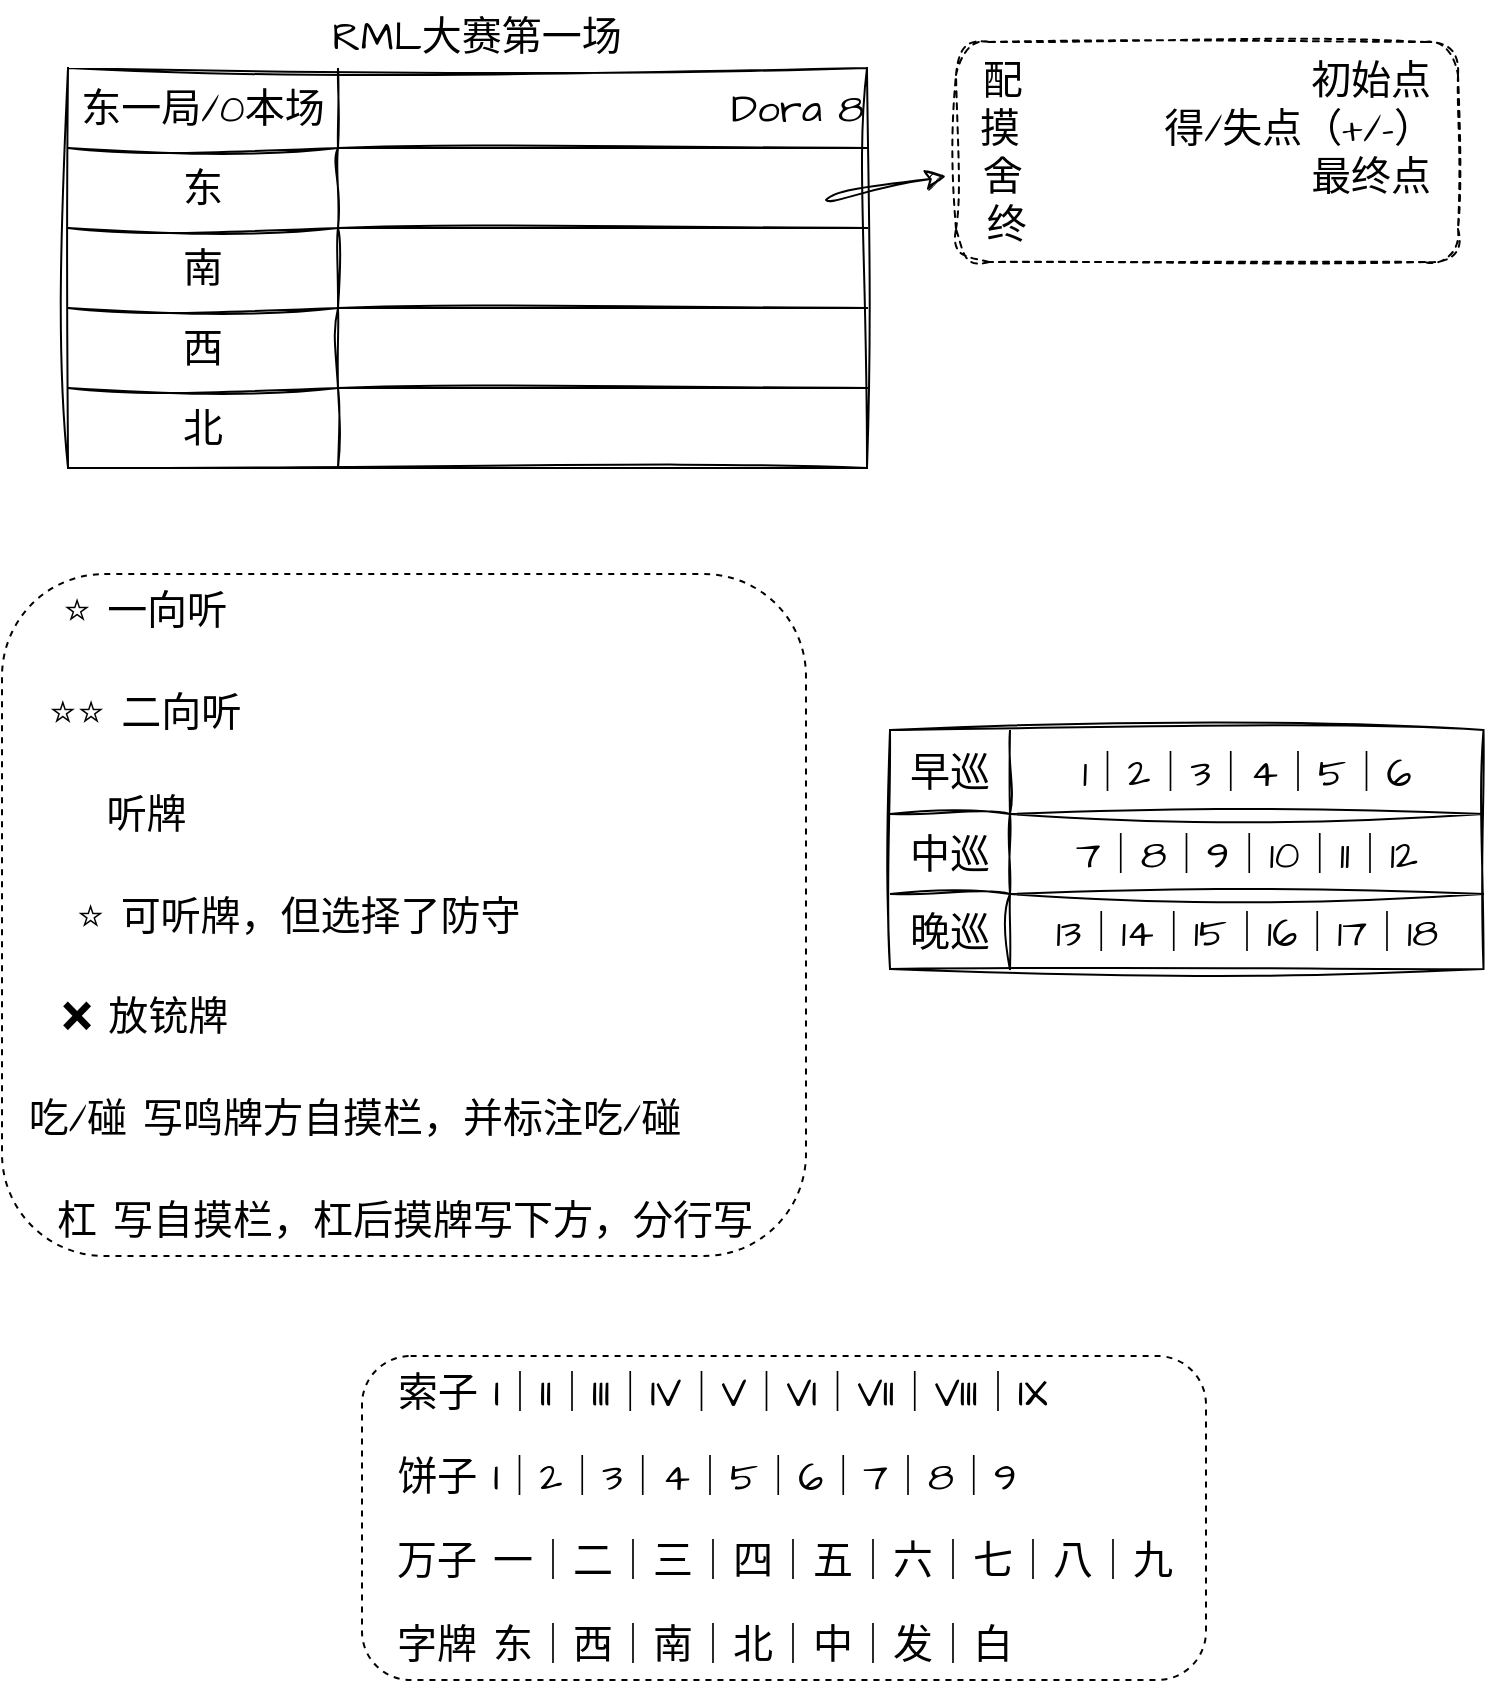 <mxfile pages="4">
    <diagram name="日麻牌谱记法" id="vhzutfC1zjlg7FCv4uyW">
        <mxGraphModel dx="882" dy="474" grid="0" gridSize="10" guides="1" tooltips="1" connect="1" arrows="1" fold="1" page="1" pageScale="1" pageWidth="827" pageHeight="1169" background="none" math="1" shadow="0">
            <root>
                <mxCell id="0"/>
                <mxCell id="1" parent="0"/>
                <mxCell id="75si7XjulqAksQGl7jy4-100" value="" style="shape=table;startSize=0;container=1;collapsible=0;childLayout=tableLayout;sketch=1;hachureGap=4;jiggle=2;curveFitting=1;fontFamily=Architects Daughter;fontSource=https%3A%2F%2Ffonts.googleapis.com%2Fcss%3Ffamily%3DArchitects%2BDaughter;fontSize=20;" parent="1" vertex="1">
                    <mxGeometry x="489" y="497" width="296.75" height="119.5" as="geometry"/>
                </mxCell>
                <mxCell id="75si7XjulqAksQGl7jy4-101" value="" style="shape=tableRow;horizontal=0;startSize=0;swimlaneHead=0;swimlaneBody=0;strokeColor=inherit;top=0;left=0;bottom=0;right=0;collapsible=0;dropTarget=0;fillColor=none;points=[[0,0.5],[1,0.5]];portConstraint=eastwest;sketch=1;hachureGap=4;jiggle=2;curveFitting=1;fontFamily=Architects Daughter;fontSource=https%3A%2F%2Ffonts.googleapis.com%2Fcss%3Ffamily%3DArchitects%2BDaughter;fontSize=20;" parent="75si7XjulqAksQGl7jy4-100" vertex="1">
                    <mxGeometry width="296.75" height="42" as="geometry"/>
                </mxCell>
                <mxCell id="75si7XjulqAksQGl7jy4-102" value="早巡" style="shape=partialRectangle;html=1;whiteSpace=wrap;connectable=0;strokeColor=inherit;overflow=hidden;fillColor=none;top=0;left=0;bottom=0;right=0;pointerEvents=1;sketch=1;hachureGap=4;jiggle=2;curveFitting=1;fontFamily=Architects Daughter;fontSource=https%3A%2F%2Ffonts.googleapis.com%2Fcss%3Ffamily%3DArchitects%2BDaughter;fontSize=20;" parent="75si7XjulqAksQGl7jy4-101" vertex="1">
                    <mxGeometry width="60" height="42" as="geometry">
                        <mxRectangle width="60" height="42" as="alternateBounds"/>
                    </mxGeometry>
                </mxCell>
                <mxCell id="75si7XjulqAksQGl7jy4-103" value="1｜2｜3｜4｜5｜6" style="shape=partialRectangle;html=1;whiteSpace=wrap;connectable=0;strokeColor=inherit;overflow=hidden;fillColor=none;top=0;left=0;bottom=0;right=0;pointerEvents=1;sketch=1;hachureGap=4;jiggle=2;curveFitting=1;fontFamily=Architects Daughter;fontSource=https%3A%2F%2Ffonts.googleapis.com%2Fcss%3Ffamily%3DArchitects%2BDaughter;fontSize=20;" parent="75si7XjulqAksQGl7jy4-101" vertex="1">
                    <mxGeometry x="60" width="237" height="42" as="geometry">
                        <mxRectangle width="237" height="42" as="alternateBounds"/>
                    </mxGeometry>
                </mxCell>
                <mxCell id="75si7XjulqAksQGl7jy4-104" value="" style="shape=tableRow;horizontal=0;startSize=0;swimlaneHead=0;swimlaneBody=0;strokeColor=inherit;top=0;left=0;bottom=0;right=0;collapsible=0;dropTarget=0;fillColor=none;points=[[0,0.5],[1,0.5]];portConstraint=eastwest;sketch=1;hachureGap=4;jiggle=2;curveFitting=1;fontFamily=Architects Daughter;fontSource=https%3A%2F%2Ffonts.googleapis.com%2Fcss%3Ffamily%3DArchitects%2BDaughter;fontSize=20;" parent="75si7XjulqAksQGl7jy4-100" vertex="1">
                    <mxGeometry y="42" width="296.75" height="40" as="geometry"/>
                </mxCell>
                <mxCell id="75si7XjulqAksQGl7jy4-105" value="中巡" style="shape=partialRectangle;html=1;whiteSpace=wrap;connectable=0;strokeColor=inherit;overflow=hidden;fillColor=none;top=0;left=0;bottom=0;right=0;pointerEvents=1;sketch=1;hachureGap=4;jiggle=2;curveFitting=1;fontFamily=Architects Daughter;fontSource=https%3A%2F%2Ffonts.googleapis.com%2Fcss%3Ffamily%3DArchitects%2BDaughter;fontSize=20;" parent="75si7XjulqAksQGl7jy4-104" vertex="1">
                    <mxGeometry width="60" height="40" as="geometry">
                        <mxRectangle width="60" height="40" as="alternateBounds"/>
                    </mxGeometry>
                </mxCell>
                <mxCell id="75si7XjulqAksQGl7jy4-106" value="7｜8｜9｜10｜11｜12" style="shape=partialRectangle;html=1;whiteSpace=wrap;connectable=0;strokeColor=inherit;overflow=hidden;fillColor=none;top=0;left=0;bottom=0;right=0;pointerEvents=1;sketch=1;hachureGap=4;jiggle=2;curveFitting=1;fontFamily=Architects Daughter;fontSource=https%3A%2F%2Ffonts.googleapis.com%2Fcss%3Ffamily%3DArchitects%2BDaughter;fontSize=20;" parent="75si7XjulqAksQGl7jy4-104" vertex="1">
                    <mxGeometry x="60" width="237" height="40" as="geometry">
                        <mxRectangle width="237" height="40" as="alternateBounds"/>
                    </mxGeometry>
                </mxCell>
                <mxCell id="75si7XjulqAksQGl7jy4-107" value="" style="shape=tableRow;horizontal=0;startSize=0;swimlaneHead=0;swimlaneBody=0;strokeColor=inherit;top=0;left=0;bottom=0;right=0;collapsible=0;dropTarget=0;fillColor=none;points=[[0,0.5],[1,0.5]];portConstraint=eastwest;sketch=1;hachureGap=4;jiggle=2;curveFitting=1;fontFamily=Architects Daughter;fontSource=https%3A%2F%2Ffonts.googleapis.com%2Fcss%3Ffamily%3DArchitects%2BDaughter;fontSize=20;" parent="75si7XjulqAksQGl7jy4-100" vertex="1">
                    <mxGeometry y="82" width="296.75" height="38" as="geometry"/>
                </mxCell>
                <mxCell id="75si7XjulqAksQGl7jy4-108" value="晚巡" style="shape=partialRectangle;html=1;whiteSpace=wrap;connectable=0;strokeColor=inherit;overflow=hidden;fillColor=none;top=0;left=0;bottom=0;right=0;pointerEvents=1;sketch=1;hachureGap=4;jiggle=2;curveFitting=1;fontFamily=Architects Daughter;fontSource=https%3A%2F%2Ffonts.googleapis.com%2Fcss%3Ffamily%3DArchitects%2BDaughter;fontSize=20;" parent="75si7XjulqAksQGl7jy4-107" vertex="1">
                    <mxGeometry width="60" height="38" as="geometry">
                        <mxRectangle width="60" height="38" as="alternateBounds"/>
                    </mxGeometry>
                </mxCell>
                <mxCell id="75si7XjulqAksQGl7jy4-109" value="13｜14｜15｜16｜17｜18" style="shape=partialRectangle;html=1;whiteSpace=wrap;connectable=0;strokeColor=inherit;overflow=hidden;fillColor=none;top=0;left=0;bottom=0;right=0;pointerEvents=1;sketch=1;hachureGap=4;jiggle=2;curveFitting=1;fontFamily=Architects Daughter;fontSource=https%3A%2F%2Ffonts.googleapis.com%2Fcss%3Ffamily%3DArchitects%2BDaughter;fontSize=20;" parent="75si7XjulqAksQGl7jy4-107" vertex="1">
                    <mxGeometry x="60" width="237" height="38" as="geometry">
                        <mxRectangle width="237" height="38" as="alternateBounds"/>
                    </mxGeometry>
                </mxCell>
                <mxCell id="75si7XjulqAksQGl7jy4-119" value="" style="group;strokeColor=default;rounded=1;dashed=1;" parent="1" vertex="1" connectable="0">
                    <mxGeometry x="45" y="419" width="402" height="341" as="geometry"/>
                </mxCell>
                <mxCell id="75si7XjulqAksQGl7jy4-110" value="⭐️&lt;span style=&quot;white-space: pre;&quot;&gt; &lt;/span&gt;一向听" style="text;html=1;align=center;verticalAlign=middle;resizable=0;points=[];autosize=1;strokeColor=none;fillColor=none;fontSize=20;fontFamily=Architects Daughter;" parent="75si7XjulqAksQGl7jy4-119" vertex="1">
                    <mxGeometry width="142" height="36" as="geometry"/>
                </mxCell>
                <mxCell id="75si7XjulqAksQGl7jy4-111" value="⭐️⭐️&lt;span style=&quot;white-space: pre;&quot;&gt; &lt;/span&gt;二向听" style="text;html=1;align=center;verticalAlign=middle;resizable=0;points=[];autosize=1;strokeColor=none;fillColor=none;fontSize=20;fontFamily=Architects Daughter;" parent="75si7XjulqAksQGl7jy4-119" vertex="1">
                    <mxGeometry y="51" width="142" height="36" as="geometry"/>
                </mxCell>
                <mxCell id="75si7XjulqAksQGl7jy4-112" value="🔺&lt;span style=&quot;white-space: pre;&quot;&gt; &lt;/span&gt;听牌" style="text;html=1;align=center;verticalAlign=middle;resizable=0;points=[];autosize=1;strokeColor=none;fillColor=none;fontSize=20;fontFamily=Architects Daughter;" parent="75si7XjulqAksQGl7jy4-119" vertex="1">
                    <mxGeometry y="102" width="122" height="36" as="geometry"/>
                </mxCell>
                <mxCell id="75si7XjulqAksQGl7jy4-114" value="🔺⭐️&lt;span style=&quot;white-space: pre;&quot;&gt; &lt;/span&gt;可听牌，但选择了防守" style="text;html=1;align=center;verticalAlign=middle;resizable=0;points=[];autosize=1;strokeColor=none;fillColor=none;fontSize=20;fontFamily=Architects Daughter;" parent="75si7XjulqAksQGl7jy4-119" vertex="1">
                    <mxGeometry y="153" width="282" height="36" as="geometry"/>
                </mxCell>
                <mxCell id="75si7XjulqAksQGl7jy4-115" value="❌&lt;span style=&quot;white-space: pre;&quot;&gt; &lt;/span&gt;放铳牌" style="text;html=1;align=center;verticalAlign=middle;resizable=0;points=[];autosize=1;strokeColor=none;fillColor=none;fontSize=20;fontFamily=Architects Daughter;" parent="75si7XjulqAksQGl7jy4-119" vertex="1">
                    <mxGeometry y="203" width="142" height="36" as="geometry"/>
                </mxCell>
                <mxCell id="75si7XjulqAksQGl7jy4-116" value="吃/碰&lt;span style=&quot;white-space: pre;&quot;&gt; &lt;/span&gt;写鸣牌方自摸栏，并标注吃/碰" style="text;html=1;align=center;verticalAlign=middle;resizable=0;points=[];autosize=1;strokeColor=none;fillColor=none;fontSize=20;fontFamily=Architects Daughter;" parent="75si7XjulqAksQGl7jy4-119" vertex="1">
                    <mxGeometry y="254" width="351" height="36" as="geometry"/>
                </mxCell>
                <mxCell id="75si7XjulqAksQGl7jy4-117" value="杠&lt;span style=&quot;white-space: pre;&quot;&gt; &lt;/span&gt;写自摸栏，杠后摸牌写下方，分行写" style="text;html=1;align=center;verticalAlign=middle;resizable=0;points=[];autosize=1;strokeColor=none;fillColor=none;fontSize=20;fontFamily=Architects Daughter;" parent="75si7XjulqAksQGl7jy4-119" vertex="1">
                    <mxGeometry y="305" width="402" height="36" as="geometry"/>
                </mxCell>
                <mxCell id="75si7XjulqAksQGl7jy4-126" value="" style="group;strokeColor=default;rounded=1;dashed=1;" parent="1" vertex="1" connectable="0">
                    <mxGeometry x="225" y="810" width="422" height="162" as="geometry"/>
                </mxCell>
                <mxCell id="75si7XjulqAksQGl7jy4-124" value="字牌&lt;span style=&quot;white-space: pre;&quot;&gt; &lt;/span&gt;东｜西｜南｜北｜中｜发｜白" style="text;html=1;align=center;verticalAlign=middle;resizable=0;points=[];autosize=1;strokeColor=none;fillColor=none;fontSize=20;fontFamily=Architects Daughter;" parent="75si7XjulqAksQGl7jy4-126" vertex="1">
                    <mxGeometry y="126" width="342" height="36" as="geometry"/>
                </mxCell>
                <mxCell id="75si7XjulqAksQGl7jy4-120" value="索子&lt;span style=&quot;white-space: pre;&quot;&gt; &lt;/span&gt;I｜II｜III｜IV｜V｜VI｜VII｜VIII｜IX" style="text;html=1;align=center;verticalAlign=middle;resizable=0;points=[];autosize=1;strokeColor=none;fillColor=none;fontSize=20;fontFamily=Architects Daughter;" parent="75si7XjulqAksQGl7jy4-126" vertex="1">
                    <mxGeometry width="359" height="36" as="geometry"/>
                </mxCell>
                <mxCell id="75si7XjulqAksQGl7jy4-121" value="饼子&lt;span style=&quot;white-space: pre;&quot;&gt; &lt;/span&gt;I｜2｜3｜4｜5｜6｜7｜8｜9" style="text;html=1;align=center;verticalAlign=middle;resizable=0;points=[];autosize=1;strokeColor=none;fillColor=none;fontSize=20;fontFamily=Architects Daughter;" parent="75si7XjulqAksQGl7jy4-126" vertex="1">
                    <mxGeometry y="42" width="344" height="36" as="geometry"/>
                </mxCell>
                <mxCell id="75si7XjulqAksQGl7jy4-122" value="万子&lt;span style=&quot;white-space: pre;&quot;&gt; &lt;/span&gt;一｜二｜三｜四｜五｜六｜七｜八｜九" style="text;html=1;align=center;verticalAlign=middle;resizable=0;points=[];autosize=1;strokeColor=none;fillColor=none;fontSize=20;fontFamily=Architects Daughter;" parent="75si7XjulqAksQGl7jy4-126" vertex="1">
                    <mxGeometry y="84" width="422" height="36" as="geometry"/>
                </mxCell>
                <mxCell id="75si7XjulqAksQGl7jy4-127" value="" style="group" parent="1" vertex="1" connectable="0">
                    <mxGeometry x="78" y="132" width="695" height="234" as="geometry"/>
                </mxCell>
                <mxCell id="75si7XjulqAksQGl7jy4-77" value="" style="group" parent="75si7XjulqAksQGl7jy4-127" vertex="1" connectable="0">
                    <mxGeometry width="399.5" height="234" as="geometry"/>
                </mxCell>
                <mxCell id="75si7XjulqAksQGl7jy4-59" value="" style="shape=table;startSize=0;container=1;collapsible=0;childLayout=tableLayout;sketch=1;hachureGap=4;jiggle=2;curveFitting=1;fontFamily=Architects Daughter;fontSource=https%3A%2F%2Ffonts.googleapis.com%2Fcss%3Ffamily%3DArchitects%2BDaughter;fontSize=20;shadow=0;rounded=0;columnLines=1;rowLines=1;fixedRows=0;bottom=1;left=1;" parent="75si7XjulqAksQGl7jy4-77" vertex="1">
                    <mxGeometry y="34" width="399.5" height="200" as="geometry"/>
                </mxCell>
                <mxCell id="75si7XjulqAksQGl7jy4-60" value="" style="shape=tableRow;horizontal=0;startSize=0;swimlaneHead=0;swimlaneBody=0;strokeColor=inherit;top=0;left=0;bottom=0;right=0;collapsible=0;dropTarget=0;fillColor=none;points=[[0,0.5],[1,0.5]];portConstraint=eastwest;sketch=1;hachureGap=4;jiggle=2;curveFitting=1;fontFamily=Architects Daughter;fontSource=https%3A%2F%2Ffonts.googleapis.com%2Fcss%3Ffamily%3DArchitects%2BDaughter;fontSize=20;" parent="75si7XjulqAksQGl7jy4-59" vertex="1">
                    <mxGeometry width="399.5" height="40" as="geometry"/>
                </mxCell>
                <mxCell id="75si7XjulqAksQGl7jy4-61" value="东一局/0本场" style="shape=partialRectangle;html=1;whiteSpace=wrap;connectable=0;strokeColor=inherit;overflow=hidden;fillColor=none;top=0;left=0;bottom=0;right=0;pointerEvents=1;sketch=1;hachureGap=4;jiggle=2;curveFitting=1;fontFamily=Architects Daughter;fontSource=https%3A%2F%2Ffonts.googleapis.com%2Fcss%3Ffamily%3DArchitects%2BDaughter;fontSize=20;" parent="75si7XjulqAksQGl7jy4-60" vertex="1">
                    <mxGeometry width="135" height="40" as="geometry">
                        <mxRectangle width="135" height="40" as="alternateBounds"/>
                    </mxGeometry>
                </mxCell>
                <mxCell id="75si7XjulqAksQGl7jy4-62" value="Dora 8" style="shape=partialRectangle;html=1;whiteSpace=wrap;connectable=0;strokeColor=inherit;overflow=hidden;fillColor=none;top=0;left=0;bottom=0;right=0;pointerEvents=1;sketch=1;hachureGap=4;jiggle=2;curveFitting=1;fontFamily=Architects Daughter;fontSource=https%3A%2F%2Ffonts.googleapis.com%2Fcss%3Ffamily%3DArchitects%2BDaughter;fontSize=20;align=right;" parent="75si7XjulqAksQGl7jy4-60" vertex="1">
                    <mxGeometry x="135" width="265" height="40" as="geometry">
                        <mxRectangle width="265" height="40" as="alternateBounds"/>
                    </mxGeometry>
                </mxCell>
                <mxCell id="75si7XjulqAksQGl7jy4-63" value="" style="shape=tableRow;horizontal=0;startSize=0;swimlaneHead=0;swimlaneBody=0;strokeColor=inherit;top=0;left=0;bottom=0;right=0;collapsible=0;dropTarget=0;fillColor=none;points=[[0,0.5],[1,0.5]];portConstraint=eastwest;sketch=1;hachureGap=4;jiggle=2;curveFitting=1;fontFamily=Architects Daughter;fontSource=https%3A%2F%2Ffonts.googleapis.com%2Fcss%3Ffamily%3DArchitects%2BDaughter;fontSize=20;" parent="75si7XjulqAksQGl7jy4-59" vertex="1">
                    <mxGeometry y="40" width="399.5" height="40" as="geometry"/>
                </mxCell>
                <mxCell id="75si7XjulqAksQGl7jy4-64" value="东&lt;br&gt;" style="shape=partialRectangle;html=1;whiteSpace=wrap;connectable=0;strokeColor=inherit;overflow=hidden;fillColor=none;top=0;left=0;bottom=0;right=0;pointerEvents=1;sketch=1;hachureGap=4;jiggle=2;curveFitting=1;fontFamily=Architects Daughter;fontSource=https%3A%2F%2Ffonts.googleapis.com%2Fcss%3Ffamily%3DArchitects%2BDaughter;fontSize=20;" parent="75si7XjulqAksQGl7jy4-63" vertex="1">
                    <mxGeometry width="135" height="40" as="geometry">
                        <mxRectangle width="135" height="40" as="alternateBounds"/>
                    </mxGeometry>
                </mxCell>
                <mxCell id="75si7XjulqAksQGl7jy4-65" value="" style="shape=partialRectangle;html=1;whiteSpace=wrap;connectable=0;strokeColor=inherit;overflow=hidden;fillColor=none;top=0;left=0;bottom=0;right=0;pointerEvents=1;sketch=1;hachureGap=4;jiggle=2;curveFitting=1;fontFamily=Architects Daughter;fontSource=https%3A%2F%2Ffonts.googleapis.com%2Fcss%3Ffamily%3DArchitects%2BDaughter;fontSize=20;" parent="75si7XjulqAksQGl7jy4-63" vertex="1">
                    <mxGeometry x="135" width="265" height="40" as="geometry">
                        <mxRectangle width="265" height="40" as="alternateBounds"/>
                    </mxGeometry>
                </mxCell>
                <mxCell id="75si7XjulqAksQGl7jy4-66" value="" style="shape=tableRow;horizontal=0;startSize=0;swimlaneHead=0;swimlaneBody=0;strokeColor=inherit;top=0;left=0;bottom=0;right=0;collapsible=0;dropTarget=0;fillColor=none;points=[[0,0.5],[1,0.5]];portConstraint=eastwest;sketch=1;hachureGap=4;jiggle=2;curveFitting=1;fontFamily=Architects Daughter;fontSource=https%3A%2F%2Ffonts.googleapis.com%2Fcss%3Ffamily%3DArchitects%2BDaughter;fontSize=20;" parent="75si7XjulqAksQGl7jy4-59" vertex="1">
                    <mxGeometry y="80" width="399.5" height="40" as="geometry"/>
                </mxCell>
                <mxCell id="75si7XjulqAksQGl7jy4-67" value="南" style="shape=partialRectangle;html=1;whiteSpace=wrap;connectable=0;strokeColor=inherit;overflow=hidden;fillColor=none;top=0;left=0;bottom=0;right=0;pointerEvents=1;sketch=1;hachureGap=4;jiggle=2;curveFitting=1;fontFamily=Architects Daughter;fontSource=https%3A%2F%2Ffonts.googleapis.com%2Fcss%3Ffamily%3DArchitects%2BDaughter;fontSize=20;" parent="75si7XjulqAksQGl7jy4-66" vertex="1">
                    <mxGeometry width="135" height="40" as="geometry">
                        <mxRectangle width="135" height="40" as="alternateBounds"/>
                    </mxGeometry>
                </mxCell>
                <mxCell id="75si7XjulqAksQGl7jy4-68" value="" style="shape=partialRectangle;html=1;whiteSpace=wrap;connectable=0;strokeColor=inherit;overflow=hidden;fillColor=none;top=0;left=0;bottom=0;right=0;pointerEvents=1;sketch=1;hachureGap=4;jiggle=2;curveFitting=1;fontFamily=Architects Daughter;fontSource=https%3A%2F%2Ffonts.googleapis.com%2Fcss%3Ffamily%3DArchitects%2BDaughter;fontSize=20;" parent="75si7XjulqAksQGl7jy4-66" vertex="1">
                    <mxGeometry x="135" width="265" height="40" as="geometry">
                        <mxRectangle width="265" height="40" as="alternateBounds"/>
                    </mxGeometry>
                </mxCell>
                <mxCell id="75si7XjulqAksQGl7jy4-69" value="" style="shape=tableRow;horizontal=0;startSize=0;swimlaneHead=0;swimlaneBody=0;strokeColor=inherit;top=0;left=0;bottom=0;right=0;collapsible=0;dropTarget=0;fillColor=none;points=[[0,0.5],[1,0.5]];portConstraint=eastwest;sketch=1;hachureGap=4;jiggle=2;curveFitting=1;fontFamily=Architects Daughter;fontSource=https%3A%2F%2Ffonts.googleapis.com%2Fcss%3Ffamily%3DArchitects%2BDaughter;fontSize=20;" parent="75si7XjulqAksQGl7jy4-59" vertex="1">
                    <mxGeometry y="120" width="399.5" height="40" as="geometry"/>
                </mxCell>
                <mxCell id="75si7XjulqAksQGl7jy4-70" value="西" style="shape=partialRectangle;html=1;whiteSpace=wrap;connectable=0;strokeColor=inherit;overflow=hidden;fillColor=none;top=0;left=0;bottom=0;right=0;pointerEvents=1;sketch=1;hachureGap=4;jiggle=2;curveFitting=1;fontFamily=Architects Daughter;fontSource=https%3A%2F%2Ffonts.googleapis.com%2Fcss%3Ffamily%3DArchitects%2BDaughter;fontSize=20;" parent="75si7XjulqAksQGl7jy4-69" vertex="1">
                    <mxGeometry width="135" height="40" as="geometry">
                        <mxRectangle width="135" height="40" as="alternateBounds"/>
                    </mxGeometry>
                </mxCell>
                <mxCell id="75si7XjulqAksQGl7jy4-71" value="" style="shape=partialRectangle;html=1;whiteSpace=wrap;connectable=0;strokeColor=inherit;overflow=hidden;fillColor=none;top=0;left=0;bottom=0;right=0;pointerEvents=1;sketch=1;hachureGap=4;jiggle=2;curveFitting=1;fontFamily=Architects Daughter;fontSource=https%3A%2F%2Ffonts.googleapis.com%2Fcss%3Ffamily%3DArchitects%2BDaughter;fontSize=20;" parent="75si7XjulqAksQGl7jy4-69" vertex="1">
                    <mxGeometry x="135" width="265" height="40" as="geometry">
                        <mxRectangle width="265" height="40" as="alternateBounds"/>
                    </mxGeometry>
                </mxCell>
                <mxCell id="75si7XjulqAksQGl7jy4-72" value="" style="shape=tableRow;horizontal=0;startSize=0;swimlaneHead=0;swimlaneBody=0;strokeColor=inherit;top=0;left=0;bottom=0;right=0;collapsible=0;dropTarget=0;fillColor=none;points=[[0,0.5],[1,0.5]];portConstraint=eastwest;sketch=1;hachureGap=4;jiggle=2;curveFitting=1;fontFamily=Architects Daughter;fontSource=https%3A%2F%2Ffonts.googleapis.com%2Fcss%3Ffamily%3DArchitects%2BDaughter;fontSize=20;" parent="75si7XjulqAksQGl7jy4-59" vertex="1">
                    <mxGeometry y="160" width="399.5" height="40" as="geometry"/>
                </mxCell>
                <mxCell id="75si7XjulqAksQGl7jy4-73" value="北" style="shape=partialRectangle;html=1;whiteSpace=wrap;connectable=0;strokeColor=inherit;overflow=hidden;fillColor=none;top=0;left=0;bottom=0;right=0;pointerEvents=1;sketch=1;hachureGap=4;jiggle=2;curveFitting=1;fontFamily=Architects Daughter;fontSource=https%3A%2F%2Ffonts.googleapis.com%2Fcss%3Ffamily%3DArchitects%2BDaughter;fontSize=20;" parent="75si7XjulqAksQGl7jy4-72" vertex="1">
                    <mxGeometry width="135" height="40" as="geometry">
                        <mxRectangle width="135" height="40" as="alternateBounds"/>
                    </mxGeometry>
                </mxCell>
                <mxCell id="75si7XjulqAksQGl7jy4-74" value="" style="shape=partialRectangle;html=1;whiteSpace=wrap;connectable=0;strokeColor=inherit;overflow=hidden;fillColor=none;top=0;left=0;bottom=0;right=0;pointerEvents=1;sketch=1;hachureGap=4;jiggle=2;curveFitting=1;fontFamily=Architects Daughter;fontSource=https%3A%2F%2Ffonts.googleapis.com%2Fcss%3Ffamily%3DArchitects%2BDaughter;fontSize=20;" parent="75si7XjulqAksQGl7jy4-72" vertex="1">
                    <mxGeometry x="135" width="265" height="40" as="geometry">
                        <mxRectangle width="265" height="40" as="alternateBounds"/>
                    </mxGeometry>
                </mxCell>
                <mxCell id="75si7XjulqAksQGl7jy4-75" value="RML大赛第一场" style="text;html=1;align=center;verticalAlign=middle;resizable=0;points=[];autosize=1;strokeColor=none;fillColor=none;fontSize=20;fontFamily=Architects Daughter;" parent="75si7XjulqAksQGl7jy4-77" vertex="1">
                    <mxGeometry x="122.75" width="163" height="36" as="geometry"/>
                </mxCell>
                <mxCell id="75si7XjulqAksQGl7jy4-78" value="" style="endArrow=classic;html=1;rounded=0;sketch=1;hachureGap=4;jiggle=2;curveFitting=1;fontFamily=Architects Daughter;fontSource=https%3A%2F%2Ffonts.googleapis.com%2Fcss%3Ffamily%3DArchitects%2BDaughter;fontSize=16;startSize=8;endSize=8;curved=1;" parent="75si7XjulqAksQGl7jy4-77" edge="1">
                    <mxGeometry width="50" height="50" relative="1" as="geometry">
                        <mxPoint x="379" y="100" as="sourcePoint"/>
                        <mxPoint x="439" y="88" as="targetPoint"/>
                    </mxGeometry>
                </mxCell>
                <mxCell id="75si7XjulqAksQGl7jy4-79" value="配&amp;nbsp; &amp;nbsp; &amp;nbsp; &amp;nbsp; &amp;nbsp;&amp;nbsp;&lt;span style=&quot;white-space: pre;&quot;&gt; &lt;/span&gt;&lt;span style=&quot;white-space: pre;&quot;&gt; &lt;/span&gt;&amp;nbsp; &amp;nbsp; &amp;nbsp; 初始点&lt;br&gt;摸&lt;span style=&quot;white-space: pre;&quot;&gt; &lt;/span&gt;&amp;nbsp; &amp;nbsp; &amp;nbsp; &amp;nbsp; 得/失点（+/-）&lt;br&gt;舍&amp;nbsp;&lt;span style=&quot;white-space: pre;&quot;&gt; &lt;/span&gt;&amp;nbsp; &amp;nbsp; &amp;nbsp; &amp;nbsp; &amp;nbsp; &amp;nbsp; &amp;nbsp; &amp;nbsp; 最终点&lt;br&gt;终&lt;span style=&quot;white-space: pre;&quot;&gt; &lt;/span&gt;&lt;span style=&quot;white-space: pre;&quot;&gt; &lt;/span&gt;&amp;nbsp; &amp;nbsp; &amp;nbsp; &amp;nbsp; &amp;nbsp; &amp;nbsp; &amp;nbsp; &amp;nbsp; &amp;nbsp; &amp;nbsp; &amp;nbsp; &amp;nbsp;" style="rounded=1;whiteSpace=wrap;html=1;sketch=1;hachureGap=4;jiggle=2;curveFitting=1;fontFamily=Architects Daughter;fontSource=https%3A%2F%2Ffonts.googleapis.com%2Fcss%3Ffamily%3DArchitects%2BDaughter;fontSize=20;align=center;dashed=1;" parent="75si7XjulqAksQGl7jy4-127" vertex="1">
                    <mxGeometry x="444" y="21" width="251" height="110" as="geometry"/>
                </mxCell>
            </root>
        </mxGraphModel>
    </diagram>
    <diagram id="mIo-QP7zUgM7ajBPxX1h" name="五组牌理论">
        <mxGraphModel dx="1604" dy="1176" grid="0" gridSize="10" guides="1" tooltips="1" connect="1" arrows="1" fold="1" page="1" pageScale="1" pageWidth="827" pageHeight="1169" math="1" shadow="0">
            <root>
                <mxCell id="0"/>
                <mxCell id="1" parent="0"/>
                <mxCell id="pqHxTHXrWIoKvQ6vYjJy-1" value="麻将和牌——五组牌" style="text;html=1;align=center;verticalAlign=middle;resizable=0;points=[];autosize=1;strokeColor=none;fillColor=none;fontSize=30;fontFamily=雅痞-简;fontStyle=1" parent="1" vertex="1">
                    <mxGeometry x="481" y="81" width="288" height="48" as="geometry"/>
                </mxCell>
                <mxCell id="pqHxTHXrWIoKvQ6vYjJy-2" value="1/2/3｜I/II/III/一/二/三/｜东/东/东｜中/中" style="text;html=1;align=center;verticalAlign=middle;resizable=0;points=[];autosize=1;strokeColor=#C73500;fillColor=#fa6800;fontSize=20;fontFamily=雅痞-简;fontColor=#000000;shadow=0;sketch=1;curveFitting=1;jiggle=2;labelBorderColor=none;" parent="1" vertex="1">
                    <mxGeometry x="36" y="66" width="370" height="36" as="geometry"/>
                </mxCell>
                <mxCell id="pqHxTHXrWIoKvQ6vYjJy-15" value="" style="group;fillColor=none;strokeColor=default;dashed=1;rounded=1;" parent="1" vertex="1" connectable="0">
                    <mxGeometry x="57" y="163" width="600" height="218" as="geometry"/>
                </mxCell>
                <mxCell id="pqHxTHXrWIoKvQ6vYjJy-4" value="" style="endArrow=classic;html=1;rounded=0;sketch=1;hachureGap=4;jiggle=2;curveFitting=1;fontFamily=Architects Daughter;fontSource=https%3A%2F%2Ffonts.googleapis.com%2Fcss%3Ffamily%3DArchitects%2BDaughter;fontSize=16;startSize=8;endSize=8;curved=1;exitX=0.403;exitY=1.028;exitDx=0;exitDy=0;exitPerimeter=0;entryX=0.443;entryY=-0.063;entryDx=0;entryDy=0;entryPerimeter=0;" parent="pqHxTHXrWIoKvQ6vYjJy-15" source="pqHxTHXrWIoKvQ6vYjJy-3" target="pqHxTHXrWIoKvQ6vYjJy-5" edge="1">
                    <mxGeometry width="50" height="50" relative="1" as="geometry">
                        <mxPoint x="257.143" y="39" as="sourcePoint"/>
                        <mxPoint x="251.522" y="84" as="targetPoint"/>
                    </mxGeometry>
                </mxCell>
                <mxCell id="pqHxTHXrWIoKvQ6vYjJy-5" value="六组牌" style="text;html=1;align=center;verticalAlign=middle;resizable=0;points=[];autosize=1;strokeColor=none;fillColor=none;fontSize=20;fontFamily=雅痞-简;fontSource=https%3A%2F%2Ffonts.googleapis.com%2Fcss%3Ffamily%3DArchitects%2BDaughter;" parent="pqHxTHXrWIoKvQ6vYjJy-15" vertex="1">
                    <mxGeometry x="317.997" y="89" width="78" height="36" as="geometry"/>
                </mxCell>
                <mxCell id="pqHxTHXrWIoKvQ6vYjJy-7" value="" style="edgeStyle=none;curved=1;rounded=0;sketch=1;hachureGap=4;jiggle=2;curveFitting=1;orthogonalLoop=1;jettySize=auto;html=1;fontFamily=Architects Daughter;fontSource=https%3A%2F%2Ffonts.googleapis.com%2Fcss%3Ffamily%3DArchitects%2BDaughter;fontSize=16;startSize=8;endSize=8;" parent="pqHxTHXrWIoKvQ6vYjJy-15" source="pqHxTHXrWIoKvQ6vYjJy-6" target="pqHxTHXrWIoKvQ6vYjJy-5" edge="1">
                    <mxGeometry relative="1" as="geometry"/>
                </mxCell>
                <mxCell id="pqHxTHXrWIoKvQ6vYjJy-6" value="拆一组" style="text;html=1;align=center;verticalAlign=middle;resizable=0;points=[];autosize=1;strokeColor=none;fillColor=none;fontSize=20;fontFamily=雅痞-简;fontSource=https%3A%2F%2Ffonts.googleapis.com%2Fcss%3Ffamily%3DArchitects%2BDaughter;" parent="pqHxTHXrWIoKvQ6vYjJy-15" vertex="1">
                    <mxGeometry x="456.003" y="53" width="78" height="36" as="geometry"/>
                </mxCell>
                <mxCell id="pqHxTHXrWIoKvQ6vYjJy-8" value="最弱的一组：&lt;br&gt;只能进张VII&lt;br&gt;且V/VI也可进张VII" style="text;html=1;align=center;verticalAlign=middle;resizable=0;points=[];autosize=1;strokeColor=none;fillColor=none;fontSize=20;fontFamily=雅痞-简;fontSource=https%3A%2F%2Ffonts.googleapis.com%2Fcss%3Ffamily%3DArchitects%2BDaughter;" parent="pqHxTHXrWIoKvQ6vYjJy-15" vertex="1">
                    <mxGeometry x="-4.215" y="134" width="181" height="84" as="geometry"/>
                </mxCell>
                <mxCell id="pqHxTHXrWIoKvQ6vYjJy-9" value="" style="edgeStyle=none;curved=1;rounded=0;sketch=1;hachureGap=4;jiggle=2;curveFitting=1;orthogonalLoop=1;jettySize=auto;html=1;fontFamily=Architects Daughter;fontSource=https%3A%2F%2Ffonts.googleapis.com%2Fcss%3Ffamily%3DArchitects%2BDaughter;fontSize=16;startSize=8;endSize=8;" parent="pqHxTHXrWIoKvQ6vYjJy-15" source="pqHxTHXrWIoKvQ6vYjJy-5" target="pqHxTHXrWIoKvQ6vYjJy-8" edge="1">
                    <mxGeometry relative="1" as="geometry"/>
                </mxCell>
                <mxCell id="pqHxTHXrWIoKvQ6vYjJy-11" style="edgeStyle=none;curved=1;rounded=0;sketch=1;hachureGap=4;jiggle=2;curveFitting=1;orthogonalLoop=1;jettySize=auto;html=1;entryX=0.483;entryY=0.024;entryDx=0;entryDy=0;entryPerimeter=0;fontFamily=Architects Daughter;fontSource=https%3A%2F%2Ffonts.googleapis.com%2Fcss%3Ffamily%3DArchitects%2BDaughter;fontSize=16;startSize=8;endSize=8;" parent="pqHxTHXrWIoKvQ6vYjJy-15" source="pqHxTHXrWIoKvQ6vYjJy-10" target="pqHxTHXrWIoKvQ6vYjJy-8" edge="1">
                    <mxGeometry relative="1" as="geometry">
                        <Array as="points">
                            <mxPoint x="102.576" y="55"/>
                        </Array>
                    </mxGeometry>
                </mxCell>
                <mxCell id="pqHxTHXrWIoKvQ6vYjJy-12" value="打VIII" style="text;html=1;align=center;verticalAlign=middle;resizable=0;points=[];autosize=1;strokeColor=none;fillColor=none;fontSize=20;fontFamily=雅痞-简;fontSource=https%3A%2F%2Ffonts.googleapis.com%2Fcss%3Ffamily%3DArchitects%2BDaughter;" parent="pqHxTHXrWIoKvQ6vYjJy-15" vertex="1">
                    <mxGeometry x="456.0" y="149" width="68" height="36" as="geometry"/>
                </mxCell>
                <mxCell id="pqHxTHXrWIoKvQ6vYjJy-13" value="" style="edgeStyle=none;curved=1;rounded=0;sketch=1;hachureGap=4;jiggle=2;curveFitting=1;orthogonalLoop=1;jettySize=auto;html=1;fontFamily=Architects Daughter;fontSource=https%3A%2F%2Ffonts.googleapis.com%2Fcss%3Ffamily%3DArchitects%2BDaughter;fontSize=16;startSize=8;endSize=8;" parent="pqHxTHXrWIoKvQ6vYjJy-15" source="pqHxTHXrWIoKvQ6vYjJy-8" target="pqHxTHXrWIoKvQ6vYjJy-12" edge="1">
                    <mxGeometry relative="1" as="geometry"/>
                </mxCell>
                <mxCell id="pqHxTHXrWIoKvQ6vYjJy-14" value="" style="group" parent="pqHxTHXrWIoKvQ6vYjJy-15" vertex="1" connectable="0">
                    <mxGeometry width="600" height="40" as="geometry"/>
                </mxCell>
                <mxCell id="pqHxTHXrWIoKvQ6vYjJy-3" value="A. 五/六｜V/VI｜VIII/XI｜4/4｜6/6/7｜中/中/中" style="text;html=1;align=center;verticalAlign=middle;resizable=0;points=[];autosize=1;strokeColor=none;fillColor=none;fontSize=20;fontFamily=雅痞-简;" parent="pqHxTHXrWIoKvQ6vYjJy-14" vertex="1">
                    <mxGeometry y="4" width="427" height="36" as="geometry"/>
                </mxCell>
                <mxCell id="pqHxTHXrWIoKvQ6vYjJy-10" value="" style="ellipse;whiteSpace=wrap;html=1;sketch=1;hachureGap=4;jiggle=2;curveFitting=1;fontFamily=Architects Daughter;fontSource=https%3A%2F%2Ffonts.googleapis.com%2Fcss%3Ffamily%3DArchitects%2BDaughter;fontSize=20;fillColor=none;" parent="pqHxTHXrWIoKvQ6vYjJy-14" vertex="1">
                    <mxGeometry x="215.69" width="62.31" height="40" as="geometry"/>
                </mxCell>
                <mxCell id="yPU68_7NgLjOLIXauVRK-6" value="" style="group;strokeColor=default;dashed=1;rounded=1;" parent="1" vertex="1" connectable="0">
                    <mxGeometry x="409" y="396" width="407" height="143" as="geometry"/>
                </mxCell>
                <mxCell id="pqHxTHXrWIoKvQ6vYjJy-28" value="五组牌" style="text;strokeColor=none;align=center;fillColor=none;html=1;verticalAlign=middle;whiteSpace=wrap;rounded=0;fontSize=20;fontFamily=雅痞-简;fontColor=default;fontSource=https%3A%2F%2Ffonts.googleapis.com%2Fcss%3Ffamily%3DArchitects%2BDaughter;" parent="yPU68_7NgLjOLIXauVRK-6" vertex="1">
                    <mxGeometry x="203.996" y="46.996" width="78" height="36" as="geometry"/>
                </mxCell>
                <mxCell id="yPU68_7NgLjOLIXauVRK-1" value="VI在该组中是多余牌&lt;br&gt;打VI可以直接构成面子" style="text;strokeColor=none;align=center;fillColor=none;html=1;verticalAlign=middle;whiteSpace=wrap;rounded=0;fontSize=20;fontFamily=雅痞-简;fontSource=https%3A%2F%2Ffonts.googleapis.com%2Fcss%3Ffamily%3DArchitects%2BDaughter;" parent="yPU68_7NgLjOLIXauVRK-6" vertex="1">
                    <mxGeometry y="83" width="214" height="60" as="geometry"/>
                </mxCell>
                <mxCell id="yPU68_7NgLjOLIXauVRK-4" style="edgeStyle=none;curved=1;rounded=0;sketch=1;hachureGap=4;jiggle=2;curveFitting=1;orthogonalLoop=1;jettySize=auto;html=1;entryX=1;entryY=0.5;entryDx=0;entryDy=0;fontFamily=Architects Daughter;fontSource=https%3A%2F%2Ffonts.googleapis.com%2Fcss%3Ffamily%3DArchitects%2BDaughter;fontSize=16;startSize=8;endSize=8;" parent="yPU68_7NgLjOLIXauVRK-6" source="pqHxTHXrWIoKvQ6vYjJy-28" target="yPU68_7NgLjOLIXauVRK-1" edge="1">
                    <mxGeometry relative="1" as="geometry"/>
                </mxCell>
                <mxCell id="yPU68_7NgLjOLIXauVRK-5" value="" style="group" parent="yPU68_7NgLjOLIXauVRK-6" vertex="1" connectable="0">
                    <mxGeometry x="3" width="404" height="51" as="geometry"/>
                </mxCell>
                <mxCell id="pqHxTHXrWIoKvQ6vYjJy-16" value="&lt;font&gt;B. 四/五｜II/III/IV/IV｜VII/VII/IX｜2/3/3｜6/7&lt;/font&gt;" style="text;html=1;align=center;verticalAlign=middle;resizable=0;points=[];autosize=1;strokeColor=none;fillColor=none;fontSize=20;fontFamily=雅痞-简;fontColor=default;" parent="yPU68_7NgLjOLIXauVRK-5" vertex="1">
                    <mxGeometry y="10" width="404" height="36" as="geometry"/>
                </mxCell>
                <mxCell id="pqHxTHXrWIoKvQ6vYjJy-22" value="" style="ellipse;whiteSpace=wrap;html=1;sketch=1;hachureGap=4;jiggle=2;curveFitting=1;fontFamily=Architects Daughter;fontSource=https%3A%2F%2Ffonts.googleapis.com%2Fcss%3Ffamily%3DArchitects%2BDaughter;fontSize=20;fillColor=none;fontColor=default;" parent="yPU68_7NgLjOLIXauVRK-5" vertex="1">
                    <mxGeometry x="90" width="100" height="51" as="geometry"/>
                </mxCell>
                <mxCell id="yPU68_7NgLjOLIXauVRK-3" style="edgeStyle=none;curved=1;rounded=0;sketch=1;hachureGap=4;jiggle=2;curveFitting=1;orthogonalLoop=1;jettySize=auto;html=1;exitX=0.5;exitY=1;exitDx=0;exitDy=0;fontFamily=Architects Daughter;fontSource=https%3A%2F%2Ffonts.googleapis.com%2Fcss%3Ffamily%3DArchitects%2BDaughter;fontSize=16;startSize=8;endSize=8;" parent="yPU68_7NgLjOLIXauVRK-6" source="pqHxTHXrWIoKvQ6vYjJy-22" target="pqHxTHXrWIoKvQ6vYjJy-28" edge="1">
                    <mxGeometry relative="1" as="geometry"/>
                </mxCell>
                <mxCell id="yPU68_7NgLjOLIXauVRK-2" style="edgeStyle=none;curved=1;rounded=0;sketch=1;hachureGap=4;jiggle=2;curveFitting=1;orthogonalLoop=1;jettySize=auto;html=1;exitX=0;exitY=1;exitDx=0;exitDy=0;entryX=0.5;entryY=0;entryDx=0;entryDy=0;fontFamily=Architects Daughter;fontSource=https%3A%2F%2Ffonts.googleapis.com%2Fcss%3Ffamily%3DArchitects%2BDaughter;fontSize=16;startSize=8;endSize=8;" parent="yPU68_7NgLjOLIXauVRK-6" source="pqHxTHXrWIoKvQ6vYjJy-22" target="yPU68_7NgLjOLIXauVRK-1" edge="1">
                    <mxGeometry relative="1" as="geometry">
                        <Array as="points">
                            <mxPoint x="76" y="62"/>
                        </Array>
                    </mxGeometry>
                </mxCell>
                <mxCell id="yPU68_7NgLjOLIXauVRK-15" value="" style="group;strokeColor=default;dashed=1;rounded=1;" parent="1" vertex="1" connectable="0">
                    <mxGeometry x="16" y="436" width="380" height="148.5" as="geometry"/>
                </mxCell>
                <mxCell id="yPU68_7NgLjOLIXauVRK-7" value="C. 四/五｜七/八｜1/1/1｜1/2/3｜4/4｜6/7" style="text;strokeColor=none;align=center;fillColor=none;html=1;verticalAlign=middle;whiteSpace=wrap;rounded=0;fontSize=20;fontFamily=Architects Daughter;" parent="yPU68_7NgLjOLIXauVRK-15" vertex="1">
                    <mxGeometry y="4.5" width="380" height="36" as="geometry"/>
                </mxCell>
                <mxCell id="yPU68_7NgLjOLIXauVRK-8" value="" style="ellipse;whiteSpace=wrap;html=1;sketch=1;hachureGap=4;jiggle=2;curveFitting=1;fontFamily=Architects Daughter;fontSource=https%3A%2F%2Ffonts.googleapis.com%2Fcss%3Ffamily%3DArchitects%2BDaughter;fontSize=20;fillColor=none;" parent="yPU68_7NgLjOLIXauVRK-15" vertex="1">
                    <mxGeometry x="91" width="67" height="45" as="geometry"/>
                </mxCell>
                <mxCell id="yPU68_7NgLjOLIXauVRK-9" value="六组牌" style="text;strokeColor=none;align=center;fillColor=none;html=1;verticalAlign=middle;whiteSpace=wrap;rounded=1;fontSize=20;fontFamily=雅痞-简;dashed=1;fontSource=https%3A%2F%2Ffonts.googleapis.com%2Fcss%3Ffamily%3DArchitects%2BDaughter;" parent="yPU68_7NgLjOLIXauVRK-15" vertex="1">
                    <mxGeometry x="164" y="56.5" width="78" height="36" as="geometry"/>
                </mxCell>
                <mxCell id="yPU68_7NgLjOLIXauVRK-11" style="edgeStyle=none;curved=1;rounded=0;sketch=1;hachureGap=4;jiggle=2;curveFitting=1;orthogonalLoop=1;jettySize=auto;html=1;exitX=0.5;exitY=1;exitDx=0;exitDy=0;entryX=0.5;entryY=0;entryDx=0;entryDy=0;fontFamily=Architects Daughter;fontSource=https%3A%2F%2Ffonts.googleapis.com%2Fcss%3Ffamily%3DArchitects%2BDaughter;fontSize=16;startSize=8;endSize=8;" parent="yPU68_7NgLjOLIXauVRK-15" source="yPU68_7NgLjOLIXauVRK-8" target="yPU68_7NgLjOLIXauVRK-9" edge="1">
                    <mxGeometry relative="1" as="geometry"/>
                </mxCell>
                <mxCell id="yPU68_7NgLjOLIXauVRK-12" value="拆七/八，有重复的六进张" style="text;strokeColor=none;align=center;fillColor=none;html=1;verticalAlign=middle;whiteSpace=wrap;rounded=0;fontSize=20;fontFamily=Architects Daughter;" parent="yPU68_7NgLjOLIXauVRK-15" vertex="1">
                    <mxGeometry x="54" y="112.5" width="247" height="36" as="geometry"/>
                </mxCell>
                <mxCell id="yPU68_7NgLjOLIXauVRK-13" style="edgeStyle=none;curved=1;rounded=0;sketch=1;hachureGap=4;jiggle=2;curveFitting=1;orthogonalLoop=1;jettySize=auto;html=1;exitX=0.5;exitY=1;exitDx=0;exitDy=0;entryX=0.5;entryY=0;entryDx=0;entryDy=0;fontFamily=Architects Daughter;fontSource=https%3A%2F%2Ffonts.googleapis.com%2Fcss%3Ffamily%3DArchitects%2BDaughter;fontSize=16;startSize=8;endSize=8;" parent="yPU68_7NgLjOLIXauVRK-15" source="yPU68_7NgLjOLIXauVRK-9" target="yPU68_7NgLjOLIXauVRK-12" edge="1">
                    <mxGeometry relative="1" as="geometry"/>
                </mxCell>
                <mxCell id="yPU68_7NgLjOLIXauVRK-28" value="" style="group;strokeColor=default;dashed=1;rounded=1;" parent="1" vertex="1" connectable="0">
                    <mxGeometry x="19" y="615" width="788" height="126" as="geometry"/>
                </mxCell>
                <mxCell id="yPU68_7NgLjOLIXauVRK-17" value="D. 五/七/七｜II/III｜VI/VII/VII｜2/4｜5/5｜7/7" style="text;html=1;strokeColor=none;fillColor=none;align=center;verticalAlign=middle;whiteSpace=wrap;rounded=0;fontSize=20;fontFamily=雅痞-简;fontColor=default;fontSource=https%3A%2F%2Ffonts.googleapis.com%2Fcss%3Ffamily%3DArchitects%2BDaughter;" parent="yPU68_7NgLjOLIXauVRK-28" vertex="1">
                    <mxGeometry y="21" width="420" height="36" as="geometry"/>
                </mxCell>
                <mxCell id="yPU68_7NgLjOLIXauVRK-18" value="" style="ellipse;whiteSpace=wrap;html=1;sketch=1;hachureGap=4;jiggle=2;curveFitting=1;fontFamily=Architects Daughter;fontSource=https%3A%2F%2Ffonts.googleapis.com%2Fcss%3Ffamily%3DArchitects%2BDaughter;fontSize=20;fillColor=none;" parent="yPU68_7NgLjOLIXauVRK-28" vertex="1">
                    <mxGeometry x="269" y="9" width="147" height="61" as="geometry"/>
                </mxCell>
                <mxCell id="yPU68_7NgLjOLIXauVRK-19" value="2/4/5｜5/7/7" style="text;strokeColor=none;align=center;fillColor=none;html=1;verticalAlign=middle;whiteSpace=wrap;rounded=0;fontSize=20;fontFamily=Architects Daughter;" parent="yPU68_7NgLjOLIXauVRK-28" vertex="1">
                    <mxGeometry x="443" width="152" height="36" as="geometry"/>
                </mxCell>
                <mxCell id="yPU68_7NgLjOLIXauVRK-20" value="2/4/5/5｜7/7" style="text;strokeColor=none;align=center;fillColor=none;html=1;verticalAlign=middle;whiteSpace=wrap;rounded=0;fontSize=20;fontFamily=Architects Daughter;" parent="yPU68_7NgLjOLIXauVRK-28" vertex="1">
                    <mxGeometry x="443" y="42" width="152" height="36" as="geometry"/>
                </mxCell>
                <mxCell id="yPU68_7NgLjOLIXauVRK-21" value="" style="shape=curlyBracket;whiteSpace=wrap;html=1;rounded=1;labelPosition=left;verticalLabelPosition=middle;align=right;verticalAlign=middle;sketch=1;hachureGap=4;jiggle=2;curveFitting=1;fontFamily=Architects Daughter;fontSource=https%3A%2F%2Ffonts.googleapis.com%2Fcss%3Ffamily%3DArchitects%2BDaughter;fontSize=20;" parent="yPU68_7NgLjOLIXauVRK-28" vertex="1">
                    <mxGeometry x="416" y="4.5" width="23" height="70" as="geometry"/>
                </mxCell>
                <mxCell id="yPU68_7NgLjOLIXauVRK-22" value="五组牌拆法" style="text;strokeColor=none;align=center;fillColor=none;html=1;verticalAlign=middle;whiteSpace=wrap;rounded=0;fontSize=20;fontFamily=雅痞-简;fontSource=https%3A%2F%2Ffonts.googleapis.com%2Fcss%3Ffamily%3DArchitects%2BDaughter;" parent="yPU68_7NgLjOLIXauVRK-28" vertex="1">
                    <mxGeometry x="612" y="18.5" width="118" height="36" as="geometry"/>
                </mxCell>
                <mxCell id="yPU68_7NgLjOLIXauVRK-23" value="" style="shape=curlyBracket;whiteSpace=wrap;html=1;rounded=1;flipH=1;labelPosition=right;verticalLabelPosition=middle;align=left;verticalAlign=middle;sketch=1;hachureGap=4;jiggle=2;curveFitting=1;fontFamily=Architects Daughter;fontSource=https%3A%2F%2Ffonts.googleapis.com%2Fcss%3Ffamily%3DArchitects%2BDaughter;fontSize=20;" parent="yPU68_7NgLjOLIXauVRK-28" vertex="1">
                    <mxGeometry x="592" width="20" height="73" as="geometry"/>
                </mxCell>
                <mxCell id="yPU68_7NgLjOLIXauVRK-24" value="六组牌，拆任意一组都可" style="text;html=1;align=center;verticalAlign=middle;resizable=0;points=[];autosize=1;strokeColor=none;fillColor=none;fontSize=20;fontFamily=Architects Daughter;" parent="yPU68_7NgLjOLIXauVRK-28" vertex="1">
                    <mxGeometry x="205" y="90" width="238" height="36" as="geometry"/>
                </mxCell>
                <mxCell id="yPU68_7NgLjOLIXauVRK-27" style="edgeStyle=none;curved=1;rounded=0;sketch=1;hachureGap=4;jiggle=2;curveFitting=1;orthogonalLoop=1;jettySize=auto;html=1;exitX=0.5;exitY=1;exitDx=0;exitDy=0;fontFamily=Architects Daughter;fontSource=https%3A%2F%2Ffonts.googleapis.com%2Fcss%3Ffamily%3DArchitects%2BDaughter;fontSize=16;startSize=8;endSize=8;entryX=0.538;entryY=-0.042;entryDx=0;entryDy=0;entryPerimeter=0;" parent="yPU68_7NgLjOLIXauVRK-28" source="yPU68_7NgLjOLIXauVRK-18" target="yPU68_7NgLjOLIXauVRK-24" edge="1">
                    <mxGeometry relative="1" as="geometry"/>
                </mxCell>
                <mxCell id="yPU68_7NgLjOLIXauVRK-25" value="无论怎么分组，2都是多余牌" style="text;strokeColor=none;align=center;fillColor=none;html=1;verticalAlign=middle;whiteSpace=wrap;rounded=0;fontSize=20;fontFamily=Architects Daughter;" parent="yPU68_7NgLjOLIXauVRK-28" vertex="1">
                    <mxGeometry x="519" y="90" width="269" height="36" as="geometry"/>
                </mxCell>
                <mxCell id="yPU68_7NgLjOLIXauVRK-26" style="edgeStyle=none;curved=1;rounded=0;sketch=1;hachureGap=4;jiggle=2;curveFitting=1;orthogonalLoop=1;jettySize=auto;html=1;exitX=0.5;exitY=1;exitDx=0;exitDy=0;fontFamily=Architects Daughter;fontSource=https%3A%2F%2Ffonts.googleapis.com%2Fcss%3Ffamily%3DArchitects%2BDaughter;fontSize=16;startSize=8;endSize=8;entryX=0.5;entryY=0;entryDx=0;entryDy=0;" parent="yPU68_7NgLjOLIXauVRK-28" source="yPU68_7NgLjOLIXauVRK-22" target="yPU68_7NgLjOLIXauVRK-25" edge="1">
                    <mxGeometry relative="1" as="geometry"/>
                </mxCell>
                <mxCell id="yPU68_7NgLjOLIXauVRK-34" value="" style="group;strokeColor=default;dashed=1;rounded=1;" parent="1" vertex="1" connectable="0">
                    <mxGeometry x="19" y="785" width="754" height="77" as="geometry"/>
                </mxCell>
                <mxCell id="yPU68_7NgLjOLIXauVRK-29" value="E. 五*/六｜六/六｜V/VI/VII｜IX/IX｜3/5｜5/6/7&lt;br&gt;&amp;nbsp; &amp;nbsp; 五*｜六/六/六｜V/VI/VII｜IX/IX｜3/5｜5/6/7" style="text;strokeColor=none;align=center;fillColor=none;html=1;verticalAlign=middle;whiteSpace=wrap;rounded=0;fontSize=20;fontFamily=雅痞-简;fontSource=https%3A%2F%2Ffonts.googleapis.com%2Fcss%3Ffamily%3DArchitects%2BDaughter;" parent="yPU68_7NgLjOLIXauVRK-34" vertex="1">
                    <mxGeometry y="6" width="414" height="60" as="geometry"/>
                </mxCell>
                <mxCell id="yPU68_7NgLjOLIXauVRK-30" value="六组牌，拆IX，因为有雀头候补" style="text;strokeColor=none;align=center;fillColor=none;html=1;verticalAlign=middle;whiteSpace=wrap;rounded=0;fontSize=20;fontFamily=雅痞-简;fontSource=https%3A%2F%2Ffonts.googleapis.com%2Fcss%3Ffamily%3DArchitects%2BDaughter;" parent="yPU68_7NgLjOLIXauVRK-34" vertex="1">
                    <mxGeometry x="461" width="293" height="36" as="geometry"/>
                </mxCell>
                <mxCell id="yPU68_7NgLjOLIXauVRK-33" style="edgeStyle=none;curved=1;rounded=0;sketch=1;hachureGap=4;jiggle=2;curveFitting=1;orthogonalLoop=1;jettySize=auto;html=1;exitX=1;exitY=0.25;exitDx=0;exitDy=0;entryX=0;entryY=0.5;entryDx=0;entryDy=0;fontFamily=Architects Daughter;fontSource=https%3A%2F%2Ffonts.googleapis.com%2Fcss%3Ffamily%3DArchitects%2BDaughter;fontSize=16;startSize=8;endSize=8;" parent="yPU68_7NgLjOLIXauVRK-34" source="yPU68_7NgLjOLIXauVRK-29" target="yPU68_7NgLjOLIXauVRK-30" edge="1">
                    <mxGeometry relative="1" as="geometry"/>
                </mxCell>
                <mxCell id="yPU68_7NgLjOLIXauVRK-31" value="六组牌，拆五*，但少一个Dora" style="text;strokeColor=none;align=center;fillColor=none;html=1;verticalAlign=middle;whiteSpace=wrap;rounded=0;fontSize=20;fontFamily=雅痞-简;fontSource=https%3A%2F%2Ffonts.googleapis.com%2Fcss%3Ffamily%3DArchitects%2BDaughter;" parent="yPU68_7NgLjOLIXauVRK-34" vertex="1">
                    <mxGeometry x="458" y="41" width="294" height="36" as="geometry"/>
                </mxCell>
                <mxCell id="yPU68_7NgLjOLIXauVRK-32" style="edgeStyle=none;curved=1;rounded=0;sketch=1;hachureGap=4;jiggle=2;curveFitting=1;orthogonalLoop=1;jettySize=auto;html=1;exitX=1;exitY=0.75;exitDx=0;exitDy=0;entryX=0;entryY=0.5;entryDx=0;entryDy=0;fontFamily=Architects Daughter;fontSource=https%3A%2F%2Ffonts.googleapis.com%2Fcss%3Ffamily%3DArchitects%2BDaughter;fontSize=16;startSize=8;endSize=8;" parent="yPU68_7NgLjOLIXauVRK-34" source="yPU68_7NgLjOLIXauVRK-29" target="yPU68_7NgLjOLIXauVRK-31" edge="1">
                    <mxGeometry relative="1" as="geometry"/>
                </mxCell>
                <mxCell id="yPU68_7NgLjOLIXauVRK-35" value="&lt;b&gt;一些即可分为1组也可2组的&lt;/b&gt;&lt;br&gt;&lt;br&gt;三/四/五/六 = 三/四｜五/六&lt;br&gt;V/VI/VI/VII = V/VI｜VI/VII&lt;br&gt;3/4/5/7 = 3/4｜5/7" style="text;html=1;align=center;verticalAlign=middle;resizable=0;points=[];autosize=1;strokeColor=none;fillColor=none;fontSize=20;fontFamily=雅痞-简;rounded=0;fontSource=https%3A%2F%2Ffonts.googleapis.com%2Fcss%3Ffamily%3DArchitects%2BDaughter;" parent="1" vertex="1">
                    <mxGeometry x="24" y="894" width="260" height="132" as="geometry"/>
                </mxCell>
                <mxCell id="yPU68_7NgLjOLIXauVRK-42" value="" style="group;strokeColor=default;rounded=1;dashed=1;" parent="1" vertex="1" connectable="0">
                    <mxGeometry x="300" y="942" width="499" height="136" as="geometry"/>
                </mxCell>
                <mxCell id="yPU68_7NgLjOLIXauVRK-36" value="F. 西&amp;lt;2&amp;gt; dora7&lt;br&gt;三/四｜六/七｜V*/V/VI/VIII｜3/4｜7/8｜北/北" style="text;html=1;align=center;verticalAlign=middle;resizable=0;points=[];autosize=1;strokeColor=none;fillColor=none;fontSize=20;fontFamily=雅痞-简;rounded=0;fontSource=https%3A%2F%2Ffonts.googleapis.com%2Fcss%3Ffamily%3DArchitects%2BDaughter;" parent="yPU68_7NgLjOLIXauVRK-42" vertex="1">
                    <mxGeometry x="15" width="432" height="60" as="geometry"/>
                </mxCell>
                <mxCell id="yPU68_7NgLjOLIXauVRK-37" value="" style="ellipse;whiteSpace=wrap;html=1;sketch=1;hachureGap=4;jiggle=2;curveFitting=1;fontFamily=Architects Daughter;fontSource=https%3A%2F%2Ffonts.googleapis.com%2Fcss%3Ffamily%3DArchitects%2BDaughter;fontSize=20;fillColor=none;" parent="yPU68_7NgLjOLIXauVRK-42" vertex="1">
                    <mxGeometry x="376" y="24" width="61" height="40" as="geometry"/>
                </mxCell>
                <mxCell id="yPU68_7NgLjOLIXauVRK-38" value="六组牌，拆北/北" style="text;html=1;align=center;verticalAlign=middle;resizable=0;points=[];autosize=1;strokeColor=none;fillColor=none;fontSize=20;fontFamily=雅痞-简;rounded=0;fontSource=https%3A%2F%2Ffonts.googleapis.com%2Fcss%3Ffamily%3DArchitects%2BDaughter;" parent="yPU68_7NgLjOLIXauVRK-42" vertex="1">
                    <mxGeometry x="332" y="94" width="167" height="36" as="geometry"/>
                </mxCell>
                <mxCell id="yPU68_7NgLjOLIXauVRK-39" style="edgeStyle=none;curved=1;rounded=0;sketch=1;hachureGap=4;jiggle=2;curveFitting=1;orthogonalLoop=1;jettySize=auto;html=1;exitX=0.5;exitY=1;exitDx=0;exitDy=0;entryX=0.503;entryY=-0.069;entryDx=0;entryDy=0;entryPerimeter=0;fontFamily=Architects Daughter;fontSource=https%3A%2F%2Ffonts.googleapis.com%2Fcss%3Ffamily%3DArchitects%2BDaughter;fontSize=16;startSize=8;endSize=8;" parent="yPU68_7NgLjOLIXauVRK-42" source="yPU68_7NgLjOLIXauVRK-37" target="yPU68_7NgLjOLIXauVRK-38" edge="1">
                    <mxGeometry relative="1" as="geometry"/>
                </mxCell>
                <mxCell id="yPU68_7NgLjOLIXauVRK-40" value="还可以考虑打VIII，不失VII的进张&lt;br&gt;但前进后，依旧为六组牌，还是得拆" style="text;html=1;align=center;verticalAlign=middle;resizable=0;points=[];autosize=1;strokeColor=none;fillColor=none;fontSize=20;fontFamily=雅痞-简;rounded=0;fontSource=https%3A%2F%2Ffonts.googleapis.com%2Fcss%3Ffamily%3DArchitects%2BDaughter;" parent="yPU68_7NgLjOLIXauVRK-42" vertex="1">
                    <mxGeometry y="76" width="338" height="60" as="geometry"/>
                </mxCell>
                <mxCell id="yPU68_7NgLjOLIXauVRK-41" style="edgeStyle=none;curved=1;rounded=0;sketch=1;hachureGap=4;jiggle=2;curveFitting=1;orthogonalLoop=1;jettySize=auto;html=1;entryX=0.479;entryY=0.025;entryDx=0;entryDy=0;entryPerimeter=0;fontFamily=Architects Daughter;fontSource=https%3A%2F%2Ffonts.googleapis.com%2Fcss%3Ffamily%3DArchitects%2BDaughter;fontSize=16;startSize=8;endSize=8;" parent="yPU68_7NgLjOLIXauVRK-42" source="yPU68_7NgLjOLIXauVRK-36" target="yPU68_7NgLjOLIXauVRK-40" edge="1">
                    <mxGeometry relative="1" as="geometry"/>
                </mxCell>
            </root>
        </mxGraphModel>
    </diagram>
    <diagram id="KqZNXjkU4xEf7I5BUGyH" name="六组牌理论">
        <mxGraphModel dx="7498" dy="8830" grid="0" gridSize="10" guides="1" tooltips="1" connect="1" arrows="1" fold="1" page="1" pageScale="1" pageWidth="827" pageHeight="1169" math="0" shadow="0">
            <root>
                <mxCell id="0"/>
                <mxCell id="1" parent="0"/>
                <mxCell id="pUMMDYGWcZ7jhbaFpho3-1" value="有利于推进向听的打法——六组牌理论" style="text;html=1;align=center;verticalAlign=middle;resizable=0;points=[];autosize=1;strokeColor=none;fillColor=none;fontSize=30;fontFamily=雅痞-简;fontStyle=1;rounded=0;fontSource=https%3A%2F%2Ffonts.googleapis.com%2Fcss%3Ffamily%3DArchitects%2BDaughter;" parent="1" vertex="1">
                    <mxGeometry x="-6462" y="-8136" width="528" height="48" as="geometry"/>
                </mxCell>
                <mxCell id="qfBd_sHDhE5tFHjCVVJm-63" value="" style="group;strokeColor=default;rounded=1;dashed=1;" parent="1" vertex="1" connectable="0">
                    <mxGeometry x="-6591" y="-8071" width="777" height="642" as="geometry"/>
                </mxCell>
                <mxCell id="qfBd_sHDhE5tFHjCVVJm-1" value="A. dora III&lt;br&gt;二/三｜六/七/七｜II/III｜IX/IX｜2/3/4/5/6&lt;br&gt;二/三｜六/七/七｜II/III｜IX/IX｜2/3/4｜5/6" style="text;html=1;align=center;verticalAlign=middle;resizable=0;points=[];autosize=1;strokeColor=none;fillColor=none;fontSize=20;fontFamily=Architects Daughter;" parent="qfBd_sHDhE5tFHjCVVJm-63" vertex="1">
                    <mxGeometry y="14" width="398" height="84" as="geometry"/>
                </mxCell>
                <mxCell id="qfBd_sHDhE5tFHjCVVJm-2" value="五组牌拆分" style="text;strokeColor=none;align=center;fillColor=none;html=1;verticalAlign=middle;whiteSpace=wrap;rounded=0;fontSize=20;fontFamily=雅痞-简;fontSource=https%3A%2F%2Ffonts.googleapis.com%2Fcss%3Ffamily%3DArchitects%2BDaughter;" parent="qfBd_sHDhE5tFHjCVVJm-63" vertex="1">
                    <mxGeometry x="418" y="12" width="118" height="36" as="geometry"/>
                </mxCell>
                <mxCell id="qfBd_sHDhE5tFHjCVVJm-3" style="edgeStyle=none;curved=1;rounded=0;sketch=1;hachureGap=4;jiggle=2;curveFitting=1;orthogonalLoop=1;jettySize=auto;html=1;entryX=0;entryY=0.5;entryDx=0;entryDy=0;fontFamily=Architects Daughter;fontSource=https%3A%2F%2Ffonts.googleapis.com%2Fcss%3Ffamily%3DArchitects%2BDaughter;fontSize=16;startSize=8;endSize=8;exitX=1;exitY=0.226;exitDx=0;exitDy=0;exitPerimeter=0;" parent="qfBd_sHDhE5tFHjCVVJm-63" source="qfBd_sHDhE5tFHjCVVJm-1" target="qfBd_sHDhE5tFHjCVVJm-2" edge="1">
                    <mxGeometry relative="1" as="geometry"/>
                </mxCell>
                <mxCell id="qfBd_sHDhE5tFHjCVVJm-4" value="六组牌拆分" style="text;strokeColor=none;align=center;fillColor=none;html=1;verticalAlign=middle;whiteSpace=wrap;rounded=0;fontSize=20;fontFamily=雅痞-简;fontSource=https%3A%2F%2Ffonts.googleapis.com%2Fcss%3Ffamily%3DArchitects%2BDaughter;" parent="qfBd_sHDhE5tFHjCVVJm-63" vertex="1">
                    <mxGeometry x="415" y="62" width="118" height="36" as="geometry"/>
                </mxCell>
                <mxCell id="qfBd_sHDhE5tFHjCVVJm-5" style="edgeStyle=none;curved=1;rounded=0;sketch=1;hachureGap=4;jiggle=2;curveFitting=1;orthogonalLoop=1;jettySize=auto;html=1;entryX=0;entryY=0.5;entryDx=0;entryDy=0;fontFamily=Architects Daughter;fontSource=https%3A%2F%2Ffonts.googleapis.com%2Fcss%3Ffamily%3DArchitects%2BDaughter;fontSize=16;startSize=8;endSize=8;" parent="qfBd_sHDhE5tFHjCVVJm-63" source="qfBd_sHDhE5tFHjCVVJm-1" target="qfBd_sHDhE5tFHjCVVJm-4" edge="1">
                    <mxGeometry relative="1" as="geometry"/>
                </mxCell>
                <mxCell id="qfBd_sHDhE5tFHjCVVJm-6" value="暂时保留六组牌的打法，推迟拆搭的选择时机" style="text;html=1;align=center;verticalAlign=middle;resizable=0;points=[];autosize=1;strokeColor=none;fillColor=none;fontSize=20;fontFamily=雅痞-简;rounded=0;fontSource=https%3A%2F%2Ffonts.googleapis.com%2Fcss%3Ffamily%3DArchitects%2BDaughter;" parent="qfBd_sHDhE5tFHjCVVJm-63" vertex="1">
                    <mxGeometry x="359" y="108" width="418" height="36" as="geometry"/>
                </mxCell>
                <mxCell id="qfBd_sHDhE5tFHjCVVJm-7" style="edgeStyle=none;curved=1;rounded=0;sketch=1;hachureGap=4;jiggle=2;curveFitting=1;orthogonalLoop=1;jettySize=auto;html=1;entryX=0.507;entryY=0.056;entryDx=0;entryDy=0;entryPerimeter=0;fontFamily=Architects Daughter;fontSource=https%3A%2F%2Ffonts.googleapis.com%2Fcss%3Ffamily%3DArchitects%2BDaughter;fontSize=16;startSize=8;endSize=8;" parent="qfBd_sHDhE5tFHjCVVJm-63" source="qfBd_sHDhE5tFHjCVVJm-4" target="qfBd_sHDhE5tFHjCVVJm-6" edge="1">
                    <mxGeometry relative="1" as="geometry"/>
                </mxCell>
                <mxCell id="qfBd_sHDhE5tFHjCVVJm-8" value="拆二/三或II/III&lt;br&gt;五组牌无剩余" style="text;html=1;align=center;verticalAlign=middle;resizable=0;points=[];autosize=1;strokeColor=none;fillColor=none;fontSize=20;fontFamily=雅痞-简;rounded=0;fontSource=https%3A%2F%2Ffonts.googleapis.com%2Fcss%3Ffamily%3DArchitects%2BDaughter;" parent="qfBd_sHDhE5tFHjCVVJm-63" vertex="1">
                    <mxGeometry x="572" width="138" height="60" as="geometry"/>
                </mxCell>
                <mxCell id="qfBd_sHDhE5tFHjCVVJm-11" style="edgeStyle=none;curved=1;rounded=0;sketch=1;hachureGap=4;jiggle=2;curveFitting=1;orthogonalLoop=1;jettySize=auto;html=1;exitX=1;exitY=0.5;exitDx=0;exitDy=0;fontFamily=Architects Daughter;fontSource=https%3A%2F%2Ffonts.googleapis.com%2Fcss%3Ffamily%3DArchitects%2BDaughter;fontSize=16;startSize=8;endSize=8;" parent="qfBd_sHDhE5tFHjCVVJm-63" source="qfBd_sHDhE5tFHjCVVJm-2" target="qfBd_sHDhE5tFHjCVVJm-8" edge="1">
                    <mxGeometry relative="1" as="geometry"/>
                </mxCell>
                <mxCell id="qfBd_sHDhE5tFHjCVVJm-13" value="&lt;div style=&quot;&quot;&gt;&lt;b&gt;&lt;span style=&quot;background-color: initial;&quot;&gt;打七&lt;/span&gt;&lt;span style=&quot;background-color: initial;&quot;&gt;进张情况&lt;/span&gt;&lt;/b&gt;&lt;/div&gt;一/四/五/八/I/IV/1/4/7&lt;br&gt;9*4-1=35" style="text;html=1;align=left;verticalAlign=middle;resizable=0;points=[];autosize=1;strokeColor=none;fillColor=none;fontSize=20;fontFamily=雅痞-简;rounded=0;fontSource=https%3A%2F%2Ffonts.googleapis.com%2Fcss%3Ffamily%3DArchitects%2BDaughter;" parent="qfBd_sHDhE5tFHjCVVJm-63" vertex="1">
                    <mxGeometry x="10" y="183" width="203" height="84" as="geometry"/>
                </mxCell>
                <mxCell id="qfBd_sHDhE5tFHjCVVJm-14" value="&lt;div style=&quot;&quot;&gt;&lt;b&gt;&lt;span style=&quot;background-color: initial;&quot;&gt;打三&lt;/span&gt;&lt;span style=&quot;background-color: initial;&quot;&gt;进张情况&lt;/span&gt;&lt;/b&gt;&lt;/div&gt;五/七/八/I/IV/IX/1/4/7&lt;br&gt;9*4-5=31" style="text;html=1;align=left;verticalAlign=middle;resizable=0;points=[];autosize=1;strokeColor=none;fillColor=none;fontSize=20;fontFamily=雅痞-简;rounded=0;fontSource=https%3A%2F%2Ffonts.googleapis.com%2Fcss%3Ffamily%3DArchitects%2BDaughter;" parent="qfBd_sHDhE5tFHjCVVJm-63" vertex="1">
                    <mxGeometry x="10" y="276" width="202" height="84" as="geometry"/>
                </mxCell>
                <mxCell id="qfBd_sHDhE5tFHjCVVJm-15" value="" style="shape=flexArrow;endArrow=classic;html=1;rounded=0;sketch=1;hachureGap=4;jiggle=2;curveFitting=1;fontFamily=Architects Daughter;fontSource=https%3A%2F%2Ffonts.googleapis.com%2Fcss%3Ffamily%3DArchitects%2BDaughter;fontSize=16;startSize=8;endSize=8;curved=1;" parent="qfBd_sHDhE5tFHjCVVJm-63" edge="1">
                    <mxGeometry width="50" height="50" relative="1" as="geometry">
                        <mxPoint x="219" y="267" as="sourcePoint"/>
                        <mxPoint x="290" y="264" as="targetPoint"/>
                    </mxGeometry>
                </mxCell>
                <mxCell id="qfBd_sHDhE5tFHjCVVJm-16" value="&lt;div style=&quot;&quot;&gt;&lt;b&gt;&lt;span style=&quot;background-color: initial;&quot;&gt;打七&lt;/span&gt;&lt;span style=&quot;background-color: initial;&quot;&gt;进7&lt;/span&gt;&lt;/b&gt;&lt;/div&gt;二/三｜六/七｜II/III｜IX/IX｜2/3/4｜5/6/7&lt;br&gt;六组，三色同顺；拆六/七&lt;br&gt;&lt;b&gt;进张&lt;br&gt;&lt;/b&gt;一/四/I/IV 4*4=16" style="text;html=1;align=left;verticalAlign=middle;resizable=0;points=[];autosize=1;strokeColor=none;fillColor=none;fontSize=20;fontFamily=雅痞-简;rounded=0;fontSource=https%3A%2F%2Ffonts.googleapis.com%2Fcss%3Ffamily%3DArchitects%2BDaughter;" parent="qfBd_sHDhE5tFHjCVVJm-63" vertex="1">
                    <mxGeometry x="325" y="146" width="377" height="132" as="geometry"/>
                </mxCell>
                <mxCell id="qfBd_sHDhE5tFHjCVVJm-17" value="&lt;div style=&quot;&quot;&gt;&lt;b&gt;&lt;span style=&quot;background-color: initial;&quot;&gt;打三&lt;/span&gt;&lt;span style=&quot;background-color: initial;&quot;&gt;进7&lt;/span&gt;&lt;/b&gt;&lt;/div&gt;二｜六/七/七｜II/III｜IX/IX｜2/3/4｜5/6/7&lt;br&gt;六组；打二&lt;br&gt;&lt;b&gt;进张&lt;br&gt;&lt;/b&gt;五/七/八/I/IV/IX 6*4-4=20" style="text;html=1;align=left;verticalAlign=middle;resizable=0;points=[];autosize=1;strokeColor=none;fillColor=none;fontSize=20;fontFamily=雅痞-简;rounded=0;fontSource=https%3A%2F%2Ffonts.googleapis.com%2Fcss%3Ffamily%3DArchitects%2BDaughter;" parent="qfBd_sHDhE5tFHjCVVJm-63" vertex="1">
                    <mxGeometry x="323" y="285" width="377" height="132" as="geometry"/>
                </mxCell>
                <mxCell id="qfBd_sHDhE5tFHjCVVJm-18" value="" style="shape=table;startSize=0;container=1;collapsible=0;childLayout=tableLayout;sketch=1;hachureGap=4;jiggle=2;curveFitting=1;fontFamily=Architects Daughter;fontSource=https%3A%2F%2Ffonts.googleapis.com%2Fcss%3Ffamily%3DArchitects%2BDaughter;fontSize=20;" parent="qfBd_sHDhE5tFHjCVVJm-63" vertex="1">
                    <mxGeometry x="27.75" y="433" width="342.5" height="121.75" as="geometry"/>
                </mxCell>
                <mxCell id="qfBd_sHDhE5tFHjCVVJm-19" value="" style="shape=tableRow;horizontal=0;startSize=0;swimlaneHead=0;swimlaneBody=0;strokeColor=inherit;top=0;left=0;bottom=0;right=0;collapsible=0;dropTarget=0;fillColor=none;points=[[0,0.5],[1,0.5]];portConstraint=eastwest;sketch=1;hachureGap=4;jiggle=2;curveFitting=1;fontFamily=Architects Daughter;fontSource=https%3A%2F%2Ffonts.googleapis.com%2Fcss%3Ffamily%3DArchitects%2BDaughter;fontSize=20;" parent="qfBd_sHDhE5tFHjCVVJm-18" vertex="1">
                    <mxGeometry width="342.5" height="40" as="geometry"/>
                </mxCell>
                <mxCell id="qfBd_sHDhE5tFHjCVVJm-20" value="" style="shape=partialRectangle;html=1;whiteSpace=wrap;connectable=0;strokeColor=inherit;overflow=hidden;fillColor=none;top=0;left=0;bottom=0;right=0;pointerEvents=1;sketch=1;hachureGap=4;jiggle=2;curveFitting=1;fontFamily=Architects Daughter;fontSource=https%3A%2F%2Ffonts.googleapis.com%2Fcss%3Ffamily%3DArchitects%2BDaughter;fontSize=20;" parent="qfBd_sHDhE5tFHjCVVJm-19" vertex="1">
                    <mxGeometry width="170" height="40" as="geometry">
                        <mxRectangle width="170" height="40" as="alternateBounds"/>
                    </mxGeometry>
                </mxCell>
                <mxCell id="qfBd_sHDhE5tFHjCVVJm-21" value="⭐️⭐️" style="shape=partialRectangle;html=1;whiteSpace=wrap;connectable=0;strokeColor=inherit;overflow=hidden;fillColor=none;top=0;left=0;bottom=0;right=0;pointerEvents=1;sketch=1;hachureGap=4;jiggle=2;curveFitting=1;fontFamily=Architects Daughter;fontSource=https%3A%2F%2Ffonts.googleapis.com%2Fcss%3Ffamily%3DArchitects%2BDaughter;fontSize=20;" parent="qfBd_sHDhE5tFHjCVVJm-19" vertex="1">
                    <mxGeometry x="170" width="89" height="40" as="geometry">
                        <mxRectangle width="89" height="40" as="alternateBounds"/>
                    </mxGeometry>
                </mxCell>
                <mxCell id="qfBd_sHDhE5tFHjCVVJm-22" value="⭐️" style="shape=partialRectangle;html=1;whiteSpace=wrap;connectable=0;strokeColor=inherit;overflow=hidden;fillColor=none;top=0;left=0;bottom=0;right=0;pointerEvents=1;sketch=1;hachureGap=4;jiggle=2;curveFitting=1;fontFamily=Architects Daughter;fontSource=https%3A%2F%2Ffonts.googleapis.com%2Fcss%3Ffamily%3DArchitects%2BDaughter;fontSize=20;" parent="qfBd_sHDhE5tFHjCVVJm-19" vertex="1">
                    <mxGeometry x="259" width="84" height="40" as="geometry">
                        <mxRectangle width="84" height="40" as="alternateBounds"/>
                    </mxGeometry>
                </mxCell>
                <mxCell id="qfBd_sHDhE5tFHjCVVJm-23" value="" style="shape=tableRow;horizontal=0;startSize=0;swimlaneHead=0;swimlaneBody=0;strokeColor=inherit;top=0;left=0;bottom=0;right=0;collapsible=0;dropTarget=0;fillColor=none;points=[[0,0.5],[1,0.5]];portConstraint=eastwest;sketch=1;hachureGap=4;jiggle=2;curveFitting=1;fontFamily=Architects Daughter;fontSource=https%3A%2F%2Ffonts.googleapis.com%2Fcss%3Ffamily%3DArchitects%2BDaughter;fontSize=20;" parent="qfBd_sHDhE5tFHjCVVJm-18" vertex="1">
                    <mxGeometry y="40" width="342.5" height="40" as="geometry"/>
                </mxCell>
                <mxCell id="qfBd_sHDhE5tFHjCVVJm-24" value="打七（六组牌）" style="shape=partialRectangle;html=1;whiteSpace=wrap;connectable=0;strokeColor=none;overflow=hidden;fillColor=none;top=0;left=0;bottom=0;right=0;pointerEvents=1;sketch=1;hachureGap=4;jiggle=2;curveFitting=1;fontFamily=雅痞-简;fontSource=https%3A%2F%2Ffonts.googleapis.com%2Fcss%3Ffamily%3DArchitects%2BDaughter;fontSize=20;gradientColor=none;rounded=0;" parent="qfBd_sHDhE5tFHjCVVJm-23" vertex="1">
                    <mxGeometry width="170" height="40" as="geometry">
                        <mxRectangle width="170" height="40" as="alternateBounds"/>
                    </mxGeometry>
                </mxCell>
                <mxCell id="qfBd_sHDhE5tFHjCVVJm-25" value="35&lt;br&gt;" style="shape=partialRectangle;html=1;whiteSpace=wrap;connectable=0;strokeColor=none;overflow=hidden;fillColor=none;top=0;left=0;bottom=0;right=0;pointerEvents=1;sketch=1;hachureGap=4;jiggle=2;curveFitting=1;fontFamily=雅痞-简;fontSource=https%3A%2F%2Ffonts.googleapis.com%2Fcss%3Ffamily%3DArchitects%2BDaughter;fontSize=20;gradientColor=none;rounded=0;" parent="qfBd_sHDhE5tFHjCVVJm-23" vertex="1">
                    <mxGeometry x="170" width="89" height="40" as="geometry">
                        <mxRectangle width="89" height="40" as="alternateBounds"/>
                    </mxGeometry>
                </mxCell>
                <mxCell id="qfBd_sHDhE5tFHjCVVJm-26" value="16" style="shape=partialRectangle;html=1;whiteSpace=wrap;connectable=0;strokeColor=none;overflow=hidden;fillColor=none;top=0;left=0;bottom=0;right=0;pointerEvents=1;sketch=1;hachureGap=4;jiggle=2;curveFitting=1;fontFamily=雅痞-简;fontSource=https%3A%2F%2Ffonts.googleapis.com%2Fcss%3Ffamily%3DArchitects%2BDaughter;fontSize=20;gradientColor=none;rounded=0;" parent="qfBd_sHDhE5tFHjCVVJm-23" vertex="1">
                    <mxGeometry x="259" width="84" height="40" as="geometry">
                        <mxRectangle width="84" height="40" as="alternateBounds"/>
                    </mxGeometry>
                </mxCell>
                <mxCell id="qfBd_sHDhE5tFHjCVVJm-27" value="" style="shape=tableRow;horizontal=0;startSize=0;swimlaneHead=0;swimlaneBody=0;strokeColor=inherit;top=0;left=0;bottom=0;right=0;collapsible=0;dropTarget=0;fillColor=none;points=[[0,0.5],[1,0.5]];portConstraint=eastwest;sketch=1;hachureGap=4;jiggle=2;curveFitting=1;fontFamily=Architects Daughter;fontSource=https%3A%2F%2Ffonts.googleapis.com%2Fcss%3Ffamily%3DArchitects%2BDaughter;fontSize=20;" parent="qfBd_sHDhE5tFHjCVVJm-18" vertex="1">
                    <mxGeometry y="80" width="342.5" height="42" as="geometry"/>
                </mxCell>
                <mxCell id="qfBd_sHDhE5tFHjCVVJm-28" value="打三（五组牌）" style="shape=partialRectangle;html=1;whiteSpace=wrap;connectable=0;strokeColor=none;overflow=hidden;fillColor=none;top=0;left=0;bottom=0;right=0;pointerEvents=1;sketch=1;hachureGap=4;jiggle=2;curveFitting=1;fontFamily=雅痞-简;fontSource=https%3A%2F%2Ffonts.googleapis.com%2Fcss%3Ffamily%3DArchitects%2BDaughter;fontSize=20;gradientColor=none;rounded=0;" parent="qfBd_sHDhE5tFHjCVVJm-27" vertex="1">
                    <mxGeometry width="170" height="42" as="geometry">
                        <mxRectangle width="170" height="42" as="alternateBounds"/>
                    </mxGeometry>
                </mxCell>
                <mxCell id="qfBd_sHDhE5tFHjCVVJm-29" value="31" style="shape=partialRectangle;html=1;whiteSpace=wrap;connectable=0;strokeColor=none;overflow=hidden;fillColor=none;top=0;left=0;bottom=0;right=0;pointerEvents=1;sketch=1;hachureGap=4;jiggle=2;curveFitting=1;fontFamily=雅痞-简;fontSource=https%3A%2F%2Ffonts.googleapis.com%2Fcss%3Ffamily%3DArchitects%2BDaughter;fontSize=20;gradientColor=none;rounded=0;" parent="qfBd_sHDhE5tFHjCVVJm-27" vertex="1">
                    <mxGeometry x="170" width="89" height="42" as="geometry">
                        <mxRectangle width="89" height="42" as="alternateBounds"/>
                    </mxGeometry>
                </mxCell>
                <mxCell id="qfBd_sHDhE5tFHjCVVJm-30" value="20" style="shape=partialRectangle;html=1;whiteSpace=wrap;connectable=0;strokeColor=none;overflow=hidden;fillColor=none;top=0;left=0;bottom=0;right=0;pointerEvents=1;sketch=1;hachureGap=4;jiggle=2;curveFitting=1;fontFamily=雅痞-简;fontSource=https%3A%2F%2Ffonts.googleapis.com%2Fcss%3Ffamily%3DArchitects%2BDaughter;fontSize=20;gradientColor=none;rounded=0;" parent="qfBd_sHDhE5tFHjCVVJm-27" vertex="1">
                    <mxGeometry x="259" width="84" height="42" as="geometry">
                        <mxRectangle width="84" height="42" as="alternateBounds"/>
                    </mxGeometry>
                </mxCell>
                <mxCell id="qfBd_sHDhE5tFHjCVVJm-31" value="使用六组牌理论&lt;br&gt;在二向听时有多四牌优势&lt;br&gt;在一向听时有少四张牌劣势" style="text;html=1;align=center;verticalAlign=middle;resizable=0;points=[];autosize=1;strokeColor=none;fillColor=none;fontSize=20;fontFamily=雅痞-简;rounded=0;fontSource=https%3A%2F%2Ffonts.googleapis.com%2Fcss%3Ffamily%3DArchitects%2BDaughter;" parent="qfBd_sHDhE5tFHjCVVJm-63" vertex="1">
                    <mxGeometry x="398" y="454" width="258" height="84" as="geometry"/>
                </mxCell>
                <mxCell id="qfBd_sHDhE5tFHjCVVJm-32" value="&amp;gt; 第三种可能打IX，进张一/四/五/七/八/I/IV/VII，10*4-3=37&lt;br&gt;这种打法可以保留三色同顺，拆IX/IX" style="text;html=1;align=center;verticalAlign=middle;resizable=0;points=[];autosize=1;strokeColor=none;fillColor=none;fontSize=20;fontFamily=雅痞-简;rounded=0;fontSource=https%3A%2F%2Ffonts.googleapis.com%2Fcss%3Ffamily%3DArchitects%2BDaughter;" parent="qfBd_sHDhE5tFHjCVVJm-63" vertex="1">
                    <mxGeometry x="45" y="582" width="539" height="60" as="geometry"/>
                </mxCell>
                <mxCell id="qfBd_sHDhE5tFHjCVVJm-64" value="" style="group;strokeColor=default;rounded=1;dashed=1;" parent="1" vertex="1" connectable="0">
                    <mxGeometry x="-6555" y="-7410" width="724.195" height="180" as="geometry"/>
                </mxCell>
                <mxCell id="qfBd_sHDhE5tFHjCVVJm-33" value="&lt;div style=&quot;text-align: left;&quot;&gt;&lt;span style=&quot;background-color: initial;&quot;&gt;B.&amp;nbsp;&lt;/span&gt;&lt;/div&gt;二/三/四｜六/七/七｜III/VIII/VIII｜2/3/4｜7/8" style="text;html=1;align=center;verticalAlign=middle;resizable=1;points=[];autosize=1;strokeColor=none;fillColor=none;fontSize=20;fontFamily=雅痞-简;movable=1;rotatable=1;deletable=1;editable=1;locked=0;connectable=1;rounded=0;fontSource=https%3A%2F%2Ffonts.googleapis.com%2Fcss%3Ffamily%3DArchitects%2BDaughter;" parent="qfBd_sHDhE5tFHjCVVJm-64" vertex="1">
                    <mxGeometry x="15.75" width="403" height="60" as="geometry"/>
                </mxCell>
                <mxCell id="qfBd_sHDhE5tFHjCVVJm-34" value="打III一向听，但牌最后变成&lt;br&gt;二/三/四｜七/七｜VIII/VIII/VIII｜2/3/4｜7/8 9&lt;br&gt;想要扩大回报，可以打七&lt;br&gt;形成立直、平和，可能有断幺、三色同顺" style="text;html=1;align=center;verticalAlign=middle;resizable=0;points=[];autosize=1;strokeColor=none;fillColor=none;fontSize=20;fontFamily=雅痞-简;rounded=0;fontSource=https%3A%2F%2Ffonts.googleapis.com%2Fcss%3Ffamily%3DArchitects%2BDaughter;" parent="qfBd_sHDhE5tFHjCVVJm-64" vertex="1">
                    <mxGeometry y="72" width="407" height="108" as="geometry"/>
                </mxCell>
                <mxCell id="qfBd_sHDhE5tFHjCVVJm-35" value="仅立直，无断幺，无平和 太小了" style="text;html=1;align=center;verticalAlign=middle;resizable=0;points=[];autosize=1;strokeColor=none;fillColor=none;fontSize=20;fontFamily=雅痞-简;rotation=-15;rounded=0;fontSource=https%3A%2F%2Ffonts.googleapis.com%2Fcss%3Ffamily%3DArchitects%2BDaughter;" parent="qfBd_sHDhE5tFHjCVVJm-64" vertex="1">
                    <mxGeometry x="418.75" y="44" width="306" height="36" as="geometry"/>
                </mxCell>
                <mxCell id="qfBd_sHDhE5tFHjCVVJm-36" style="edgeStyle=none;curved=1;rounded=0;sketch=1;hachureGap=4;jiggle=2;curveFitting=1;orthogonalLoop=1;jettySize=auto;html=1;entryX=0.087;entryY=-0.037;entryDx=0;entryDy=0;entryPerimeter=0;fontFamily=Architects Daughter;fontSource=https%3A%2F%2Ffonts.googleapis.com%2Fcss%3Ffamily%3DArchitects%2BDaughter;fontSize=16;startSize=8;endSize=8;" parent="qfBd_sHDhE5tFHjCVVJm-64" source="qfBd_sHDhE5tFHjCVVJm-34" target="qfBd_sHDhE5tFHjCVVJm-35" edge="1">
                    <mxGeometry relative="1" as="geometry"/>
                </mxCell>
                <mxCell id="qfBd_sHDhE5tFHjCVVJm-65" value="" style="group;strokeColor=default;rounded=1;dashed=1;" parent="1" vertex="1" connectable="0">
                    <mxGeometry x="-6567.77" y="-7201.995" width="739.54" height="137.765" as="geometry"/>
                </mxCell>
                <mxCell id="qfBd_sHDhE5tFHjCVVJm-37" value="C. 二/三/四｜六/七/七｜III/VIII/VIII｜2/3/4｜6/8" style="text;html=1;align=center;verticalAlign=middle;resizable=0;points=[];autosize=1;strokeColor=none;fillColor=none;fontSize=20;fontFamily=Architects Daughter;" parent="qfBd_sHDhE5tFHjCVVJm-65" vertex="1">
                    <mxGeometry y="98.765" width="438" height="36" as="geometry"/>
                </mxCell>
                <mxCell id="qfBd_sHDhE5tFHjCVVJm-38" value="" style="ellipse;whiteSpace=wrap;html=1;sketch=1;hachureGap=4;jiggle=2;curveFitting=1;fontFamily=Architects Daughter;fontSource=https%3A%2F%2Ffonts.googleapis.com%2Fcss%3Ffamily%3DArchitects%2BDaughter;fontSize=20;fillColor=none;strokeColor=none;" parent="qfBd_sHDhE5tFHjCVVJm-65" vertex="1">
                    <mxGeometry x="383.75" y="96.765" width="61" height="40" as="geometry"/>
                </mxCell>
                <mxCell id="qfBd_sHDhE5tFHjCVVJm-39" value="坎张在摸到II/IV时拆&lt;br&gt;或dora为II/IV/III/V/I时可以留下III" style="text;html=1;align=center;verticalAlign=middle;resizable=0;points=[];autosize=1;strokeColor=none;fillColor=none;fontSize=20;fontFamily=Architects Daughter;rotation=15;" parent="qfBd_sHDhE5tFHjCVVJm-65" vertex="1">
                    <mxGeometry x="444.75" y="36.765" width="292" height="60" as="geometry"/>
                </mxCell>
                <mxCell id="qfBd_sHDhE5tFHjCVVJm-40" style="edgeStyle=none;curved=1;rounded=0;sketch=1;hachureGap=4;jiggle=2;curveFitting=1;orthogonalLoop=1;jettySize=auto;html=1;exitX=1;exitY=0.5;exitDx=0;exitDy=0;entryX=0.509;entryY=1.017;entryDx=0;entryDy=0;entryPerimeter=0;fontFamily=Architects Daughter;fontSource=https%3A%2F%2Ffonts.googleapis.com%2Fcss%3Ffamily%3DArchitects%2BDaughter;fontSize=16;startSize=8;endSize=8;strokeColor=none;" parent="qfBd_sHDhE5tFHjCVVJm-65" source="qfBd_sHDhE5tFHjCVVJm-38" target="qfBd_sHDhE5tFHjCVVJm-39" edge="1">
                    <mxGeometry relative="1" as="geometry">
                        <Array as="points">
                            <mxPoint x="543.75" y="137.765"/>
                        </Array>
                    </mxGeometry>
                </mxCell>
            </root>
        </mxGraphModel>
    </diagram>
    <diagram id="ONUsdTBa5kUIlT_icGe9" name="一向听顶峰理论">
        <mxGraphModel dx="882" dy="647" grid="0" gridSize="10" guides="1" tooltips="1" connect="1" arrows="1" fold="1" page="1" pageScale="1" pageWidth="827" pageHeight="1169" math="0" shadow="0">
            <root>
                <mxCell id="0"/>
                <mxCell id="1" parent="0"/>
                <mxCell id="NusURjfALtVwdDzmSdG8-1" value="如何构造进张面更广的一向听？" style="text;html=1;align=center;verticalAlign=middle;resizable=0;points=[];autosize=1;strokeColor=none;fillColor=none;fontSize=30;fontFamily=雅痞-简;rounded=0;fontSource=https%3A%2F%2Ffonts.googleapis.com%2Fcss%3Ffamily%3DArchitects%2BDaughter;fontStyle=1" parent="1" vertex="1">
                    <mxGeometry x="325" y="89" width="438" height="48" as="geometry"/>
                </mxCell>
                <mxCell id="NusURjfALtVwdDzmSdG8-19" value="" style="group;strokeColor=default;rounded=1;dashed=1;" parent="1" vertex="1" connectable="0">
                    <mxGeometry x="45" y="472" width="737" height="199" as="geometry"/>
                </mxCell>
                <mxCell id="NusURjfALtVwdDzmSdG8-9" value="&lt;div style=&quot;text-align: left;&quot;&gt;&lt;span style=&quot;background-color: initial;&quot;&gt;A.&lt;/span&gt;&lt;/div&gt;七/八/八｜I/I/III｜VII/IX｜1/3｜8/9｜中/中" style="text;html=1;align=center;verticalAlign=middle;resizable=0;points=[];autosize=1;strokeColor=none;fillColor=none;fontSize=20;fontFamily=雅痞-简;rounded=0;fontSource=https%3A%2F%2Ffonts.googleapis.com%2Fcss%3Ffamily%3DArchitects%2BDaughter;" parent="NusURjfALtVwdDzmSdG8-19" vertex="1">
                    <mxGeometry width="377" height="60" as="geometry"/>
                </mxCell>
                <mxCell id="NusURjfALtVwdDzmSdG8-11" value="六组牌，三向听" style="text;html=1;align=center;verticalAlign=middle;resizable=0;points=[];autosize=1;strokeColor=none;fillColor=none;fontSize=20;fontFamily=Architects Daughter;" parent="NusURjfALtVwdDzmSdG8-19" vertex="1">
                    <mxGeometry x="13" y="76" width="158" height="36" as="geometry"/>
                </mxCell>
                <mxCell id="NusURjfALtVwdDzmSdG8-12" value="打八，在五组转六组时大概率有完成的面子" style="text;html=1;align=center;verticalAlign=middle;resizable=0;points=[];autosize=1;strokeColor=none;fillColor=none;fontSize=20;fontFamily=Architects Daughter;" parent="NusURjfALtVwdDzmSdG8-19" vertex="1">
                    <mxGeometry x="217" y="76" width="398" height="36" as="geometry"/>
                </mxCell>
                <mxCell id="NusURjfALtVwdDzmSdG8-13" style="edgeStyle=none;curved=1;rounded=0;sketch=1;hachureGap=4;jiggle=2;curveFitting=1;orthogonalLoop=1;jettySize=auto;html=1;fontFamily=Architects Daughter;fontSource=https%3A%2F%2Ffonts.googleapis.com%2Fcss%3Ffamily%3DArchitects%2BDaughter;fontSize=16;startSize=8;endSize=8;" parent="NusURjfALtVwdDzmSdG8-19" source="NusURjfALtVwdDzmSdG8-11" target="NusURjfALtVwdDzmSdG8-12" edge="1">
                    <mxGeometry relative="1" as="geometry"/>
                </mxCell>
                <mxCell id="NusURjfALtVwdDzmSdG8-15" value="七/八/八｜IX/IX｜1/3｜7/8｜发/发｜中/中" style="text;html=1;align=center;verticalAlign=middle;resizable=0;points=[];autosize=1;strokeColor=none;fillColor=none;fontSize=20;fontFamily=Architects Daughter;" parent="NusURjfALtVwdDzmSdG8-19" vertex="1">
                    <mxGeometry y="123" width="390" height="36" as="geometry"/>
                </mxCell>
                <mxCell id="NusURjfALtVwdDzmSdG8-16" value="六组，二向听" style="text;html=1;align=center;verticalAlign=middle;resizable=0;points=[];autosize=1;strokeColor=none;fillColor=none;fontSize=20;fontFamily=Architects Daughter;" parent="NusURjfALtVwdDzmSdG8-19" vertex="1">
                    <mxGeometry x="21" y="163" width="138" height="36" as="geometry"/>
                </mxCell>
                <mxCell id="NusURjfALtVwdDzmSdG8-17" value="两向听时六组转五组，以碰为中心，考虑全带三色，拆1/3" style="text;html=1;align=center;verticalAlign=middle;resizable=0;points=[];autosize=1;strokeColor=none;fillColor=none;fontSize=20;fontFamily=Architects Daughter;" parent="NusURjfALtVwdDzmSdG8-19" vertex="1">
                    <mxGeometry x="217" y="163" width="520" height="36" as="geometry"/>
                </mxCell>
                <mxCell id="NusURjfALtVwdDzmSdG8-18" style="edgeStyle=none;curved=1;rounded=0;sketch=1;hachureGap=4;jiggle=2;curveFitting=1;orthogonalLoop=1;jettySize=auto;html=1;fontFamily=Architects Daughter;fontSource=https%3A%2F%2Ffonts.googleapis.com%2Fcss%3Ffamily%3DArchitects%2BDaughter;fontSize=16;startSize=8;endSize=8;" parent="NusURjfALtVwdDzmSdG8-19" source="NusURjfALtVwdDzmSdG8-16" target="NusURjfALtVwdDzmSdG8-17" edge="1">
                    <mxGeometry relative="1" as="geometry"/>
                </mxCell>
                <mxCell id="NusURjfALtVwdDzmSdG8-20" value="" style="group" parent="1" vertex="1" connectable="0">
                    <mxGeometry x="54" y="205" width="719" height="177" as="geometry"/>
                </mxCell>
                <mxCell id="NusURjfALtVwdDzmSdG8-3" value="&lt;ol&gt;&lt;li&gt;无剩余牌的一向听&lt;/li&gt;&lt;li&gt;两向听时将六组牌精简为五组牌&lt;/li&gt;&lt;li&gt;不拘泥于“进张的数量”&lt;/li&gt;&lt;/ol&gt;" style="text;strokeColor=none;fillColor=none;align=left;verticalAlign=middle;spacingLeft=4;spacingRight=4;overflow=hidden;points=[[0,0.5],[1,0.5]];portConstraint=eastwest;rotatable=0;whiteSpace=wrap;html=1;fontSize=20;fontFamily=雅痞-简;rounded=0;fontSource=https%3A%2F%2Ffonts.googleapis.com%2Fcss%3Ffamily%3DArchitects%2BDaughter;" parent="NusURjfALtVwdDzmSdG8-20" vertex="1">
                    <mxGeometry y="24" width="342" height="124" as="geometry"/>
                </mxCell>
                <mxCell id="NusURjfALtVwdDzmSdG8-4" value="一向听时是最好的形状——点高、进张多" style="text;html=1;align=center;verticalAlign=middle;resizable=0;points=[];autosize=1;strokeColor=none;fillColor=none;fontSize=20;fontFamily=雅痞-简;rounded=0;fontSource=https%3A%2F%2Ffonts.googleapis.com%2Fcss%3Ffamily%3DArchitects%2BDaughter;" parent="NusURjfALtVwdDzmSdG8-20" vertex="1">
                    <mxGeometry x="363" y="15" width="354" height="36" as="geometry"/>
                </mxCell>
                <mxCell id="NusURjfALtVwdDzmSdG8-10" style="edgeStyle=none;curved=1;rounded=0;sketch=1;hachureGap=4;jiggle=2;curveFitting=1;orthogonalLoop=1;jettySize=auto;html=1;entryX=0.004;entryY=0.375;entryDx=0;entryDy=0;entryPerimeter=0;fontFamily=Architects Daughter;fontSource=https%3A%2F%2Ffonts.googleapis.com%2Fcss%3Ffamily%3DArchitects%2BDaughter;fontSize=16;startSize=8;endSize=8;exitX=0.554;exitY=0.004;exitDx=0;exitDy=0;exitPerimeter=0;" parent="NusURjfALtVwdDzmSdG8-20" source="NusURjfALtVwdDzmSdG8-3" target="NusURjfALtVwdDzmSdG8-4" edge="1">
                    <mxGeometry relative="1" as="geometry">
                        <Array as="points">
                            <mxPoint x="269"/>
                        </Array>
                    </mxGeometry>
                </mxCell>
                <mxCell id="NusURjfALtVwdDzmSdG8-5" value="有时候一张牌没打，但是就是抓不到！" style="text;html=1;align=center;verticalAlign=middle;resizable=0;points=[];autosize=1;strokeColor=none;fillColor=none;fontSize=20;fontFamily=雅痞-简;rounded=0;fontSource=https%3A%2F%2Ffonts.googleapis.com%2Fcss%3Ffamily%3DArchitects%2BDaughter;" parent="NusURjfALtVwdDzmSdG8-20" vertex="1">
                    <mxGeometry x="361" y="126" width="358" height="36" as="geometry"/>
                </mxCell>
                <mxCell id="NusURjfALtVwdDzmSdG8-8" style="edgeStyle=none;curved=1;rounded=0;sketch=1;hachureGap=4;jiggle=2;curveFitting=1;orthogonalLoop=1;jettySize=auto;html=1;entryX=-0.004;entryY=0.653;entryDx=0;entryDy=0;entryPerimeter=0;fontFamily=Architects Daughter;fontSource=https%3A%2F%2Ffonts.googleapis.com%2Fcss%3Ffamily%3DArchitects%2BDaughter;fontSize=16;startSize=8;endSize=8;" parent="NusURjfALtVwdDzmSdG8-20" source="NusURjfALtVwdDzmSdG8-3" target="NusURjfALtVwdDzmSdG8-5" edge="1">
                    <mxGeometry relative="1" as="geometry">
                        <Array as="points">
                            <mxPoint x="241" y="177"/>
                        </Array>
                    </mxGeometry>
                </mxCell>
            </root>
        </mxGraphModel>
    </diagram>
</mxfile>